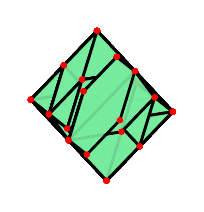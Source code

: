 % polymake for aryamanjal
% Tue Feb 28 22:19:28 2023
% unnamed

\begin{tikzpicture}[x  = {(0.9cm,-0.076cm)},
                    y  = {(-0.06cm,0.95cm)},
                    z  = {(-0.44cm,-0.29cm)},
                    scale = 1,
                    color = {lightgray}]


  % DEF COORDINATES
  \coordinate (v0_unnamed__1) at (0, 0.5, -0.5);
  \coordinate (v1_unnamed__1) at (0.5, 0, 0.5);
  \coordinate (v2_unnamed__1) at (0.5, 0.5, 0);
  \coordinate (v3_unnamed__1) at (0, -0.5, 0.5);
  \coordinate (v4_unnamed__1) at (-0.5, -0.5, 0);
  \coordinate (v5_unnamed__1) at (-0.5, 0, -0.5);


  % VERTEXCOLOR
  \definecolor{vertexcolor_unnamed__1}{rgb}{ 1 0 0 }

  % DEF VERTEXSTYLES
  \tikzstyle{vertexstyle_unnamed__1} = [circle, scale=0.25pt, fill=vertexcolor_unnamed__1,]

  % FACETCOLOR
  \definecolor{facetcolor_unnamed__1}{rgb}{ 0.467 0.925 0.62 }

  % EDGECOLOR
  \definecolor{edgecolor_unnamed__1}{rgb}{ 0 0 0 }
  \tikzstyle{facetstyle_unnamed__1} = [fill=facetcolor_unnamed__1, fill opacity=0.9, draw=edgecolor_unnamed__1, line width=1 pt, line cap=round, line join=round]

  % FACES and EDGES and POINTS in the right order
  \draw[facetstyle_unnamed__1] (v3_unnamed__1) -- (v1_unnamed__1) -- (v2_unnamed__1) -- (v0_unnamed__1) -- (v5_unnamed__1) -- (v4_unnamed__1) -- (v3_unnamed__1) -- cycle;

  % POINTS
  \foreach \i in {3,4,1,5,2,0} {
    \node at (v\i_unnamed__1) [vertexstyle_unnamed__1] {};
  }


  % DEF COORDINATES
  \coordinate (v0_unnamed__2) at (-0.5, 0, -0.5);
  \coordinate (v1_unnamed__2) at (0.5, 0, 0.5);
  \coordinate (v2_unnamed__2) at (0, 1, 0);
  \coordinate (v3_unnamed__2) at (0.5, 0.5, 0);
  \coordinate (v4_unnamed__2) at (0, 0.5, -0.5);
  \coordinate (v5_unnamed__2) at (0, 0.5, 0.5);
  \coordinate (v6_unnamed__2) at (-0.5, 0.5, 0);


  % VERTEXCOLOR
  \definecolor{vertexcolor_unnamed__2}{rgb}{ 1 0 0 }

  % DEF VERTEXSTYLES
  \tikzstyle{vertexstyle_unnamed__2} = [circle, scale=0.25pt, fill=vertexcolor_unnamed__2,]

  % FACETCOLOR
  \definecolor{facetcolor_unnamed__2}{rgb}{ 0.467 0.925 0.62 }

  % EDGECOLOR
  \definecolor{edgecolor_unnamed__2}{rgb}{ 0 0 0 }
  \tikzstyle{facetstyle_unnamed__2} = [fill=facetcolor_unnamed__2, fill opacity=0.9, draw=edgecolor_unnamed__2, line width=1 pt, line cap=round, line join=round]

  % FACES and EDGES and POINTS in the right order
  \draw[facetstyle_unnamed__2] (v3_unnamed__2) -- (v1_unnamed__2) -- (v0_unnamed__2) -- (v4_unnamed__2) -- (v3_unnamed__2) -- cycle;
  \draw[facetstyle_unnamed__2] (v0_unnamed__2) -- (v6_unnamed__2) -- (v2_unnamed__2) -- (v4_unnamed__2) -- (v0_unnamed__2) -- cycle;
  \draw[facetstyle_unnamed__2] (v2_unnamed__2) -- (v3_unnamed__2) -- (v4_unnamed__2) -- (v2_unnamed__2) -- cycle;

  % POINTS
   \node at (v4_unnamed__2) [vertexstyle_unnamed__2] {};

  \draw[facetstyle_unnamed__2] (v0_unnamed__2) -- (v1_unnamed__2) -- (v5_unnamed__2) -- (v6_unnamed__2) -- (v0_unnamed__2) -- cycle;
  \draw[facetstyle_unnamed__2] (v6_unnamed__2) -- (v5_unnamed__2) -- (v2_unnamed__2) -- (v6_unnamed__2) -- cycle;
  \draw[facetstyle_unnamed__2] (v5_unnamed__2) -- (v1_unnamed__2) -- (v3_unnamed__2) -- (v2_unnamed__2) -- (v5_unnamed__2) -- cycle;

  % POINTS
  \foreach \i in {5,1,6,0,2,3} {
    \node at (v\i_unnamed__2) [vertexstyle_unnamed__2] {};
  }


  % DEF COORDINATES
  \coordinate (v0_unnamed__3) at (0, 0, 0);
  \coordinate (v1_unnamed__3) at (0, 0, 1);
  \coordinate (v2_unnamed__3) at (0.5, 0.5, 0);
  \coordinate (v3_unnamed__3) at (0.5, 0, 0.5);
  \coordinate (v4_unnamed__3) at (0, 1, 0);
  \coordinate (v5_unnamed__3) at (-0.5, 0.5, 0);
  \coordinate (v6_unnamed__3) at (-0.5, 0, 0.5);


  % VERTEXCOLOR
  \definecolor{vertexcolor_unnamed__3}{rgb}{ 1 0 0 }

  % DEF VERTEXSTYLES
  \tikzstyle{vertexstyle_unnamed__3} = [circle, scale=0.25pt, fill=vertexcolor_unnamed__3,]

  % FACETCOLOR
  \definecolor{facetcolor_unnamed__3}{rgb}{ 0.467 0.925 0.62 }

  % EDGECOLOR
  \definecolor{edgecolor_unnamed__3}{rgb}{ 0 0 0 }
  \tikzstyle{facetstyle_unnamed__3} = [fill=facetcolor_unnamed__3, fill opacity=0.9, draw=edgecolor_unnamed__3, line width=1 pt, line cap=round, line join=round]

  % FACES and EDGES and POINTS in the right order
  \draw[facetstyle_unnamed__3] (v0_unnamed__3) -- (v5_unnamed__3) -- (v4_unnamed__3) -- (v2_unnamed__3) -- (v0_unnamed__3) -- cycle;
  \draw[facetstyle_unnamed__3] (v6_unnamed__3) -- (v5_unnamed__3) -- (v0_unnamed__3) -- (v6_unnamed__3) -- cycle;
  \draw[facetstyle_unnamed__3] (v1_unnamed__3) -- (v6_unnamed__3) -- (v0_unnamed__3) -- (v3_unnamed__3) -- (v1_unnamed__3) -- cycle;
  \draw[facetstyle_unnamed__3] (v0_unnamed__3) -- (v2_unnamed__3) -- (v3_unnamed__3) -- (v0_unnamed__3) -- cycle;

  % POINTS
   \node at (v0_unnamed__3) [vertexstyle_unnamed__3] {};

  \draw[facetstyle_unnamed__3] (v4_unnamed__3) -- (v5_unnamed__3) -- (v6_unnamed__3) -- (v1_unnamed__3) -- (v4_unnamed__3) -- cycle;
  \draw[facetstyle_unnamed__3] (v2_unnamed__3) -- (v4_unnamed__3) -- (v1_unnamed__3) -- (v3_unnamed__3) -- (v2_unnamed__3) -- cycle;

  % POINTS
  \foreach \i in {1,6,3,5,4,2} {
    \node at (v\i_unnamed__3) [vertexstyle_unnamed__3] {};
  }


  % DEF COORDINATES
  \coordinate (v0_unnamed__4) at (-0.5, -0.5, 0);
  \coordinate (v1_unnamed__4) at (0.5, 0.5, 0);
  \coordinate (v2_unnamed__4) at (0.5, 0, 0.5);
  \coordinate (v3_unnamed__4) at (0, 0.5, 0.5);
  \coordinate (v4_unnamed__4) at (-0.5, 0, 0.5);
  \coordinate (v5_unnamed__4) at (0, 0, 1);
  \coordinate (v6_unnamed__4) at (0, -0.5, 0.5);


  % VERTEXCOLOR
  \definecolor{vertexcolor_unnamed__4}{rgb}{ 1 0 0 }

  % DEF VERTEXSTYLES
  \tikzstyle{vertexstyle_unnamed__4} = [circle, scale=0.25pt, fill=vertexcolor_unnamed__4,]

  % FACETCOLOR
  \definecolor{facetcolor_unnamed__4}{rgb}{ 0.467 0.925 0.62 }

  % EDGECOLOR
  \definecolor{edgecolor_unnamed__4}{rgb}{ 0 0 0 }
  \tikzstyle{facetstyle_unnamed__4} = [fill=facetcolor_unnamed__4, fill opacity=0.9, draw=edgecolor_unnamed__4, line width=1 pt, line cap=round, line join=round]

  % FACES and EDGES and POINTS in the right order
  \draw[facetstyle_unnamed__4] (v0_unnamed__4) -- (v1_unnamed__4) -- (v2_unnamed__4) -- (v6_unnamed__4) -- (v0_unnamed__4) -- cycle;
  \draw[facetstyle_unnamed__4] (v3_unnamed__4) -- (v1_unnamed__4) -- (v0_unnamed__4) -- (v4_unnamed__4) -- (v3_unnamed__4) -- cycle;
  \draw[facetstyle_unnamed__4] (v5_unnamed__4) -- (v3_unnamed__4) -- (v4_unnamed__4) -- (v5_unnamed__4) -- cycle;
  \draw[facetstyle_unnamed__4] (v0_unnamed__4) -- (v6_unnamed__4) -- (v5_unnamed__4) -- (v4_unnamed__4) -- (v0_unnamed__4) -- cycle;
  \draw[facetstyle_unnamed__4] (v2_unnamed__4) -- (v1_unnamed__4) -- (v3_unnamed__4) -- (v5_unnamed__4) -- (v2_unnamed__4) -- cycle;
  \draw[facetstyle_unnamed__4] (v6_unnamed__4) -- (v2_unnamed__4) -- (v5_unnamed__4) -- (v6_unnamed__4) -- cycle;

  % POINTS
  \foreach \i in {5,4,6,0,3,2,1} {
    \node at (v\i_unnamed__4) [vertexstyle_unnamed__4] {};
  }


  % DEF COORDINATES
  \coordinate (v0_unnamed__5) at (-0.5, -0.5, 0);
  \coordinate (v1_unnamed__5) at (-1, 0, 0);
  \coordinate (v2_unnamed__5) at (0, 0.5, 0.5);
  \coordinate (v3_unnamed__5) at (-0.5, 0.5, 0);
  \coordinate (v4_unnamed__5) at (0, 0, 0);
  \coordinate (v5_unnamed__5) at (0, 0, 1);
  \coordinate (v6_unnamed__5) at (0, -0.5, 0.5);


  % VERTEXCOLOR
  \definecolor{vertexcolor_unnamed__5}{rgb}{ 1 0 0 }

  % DEF VERTEXSTYLES
  \tikzstyle{vertexstyle_unnamed__5} = [circle, scale=0.25pt, fill=vertexcolor_unnamed__5,]

  % FACETCOLOR
  \definecolor{facetcolor_unnamed__5}{rgb}{ 0.467 0.925 0.62 }

  % EDGECOLOR
  \definecolor{edgecolor_unnamed__5}{rgb}{ 0 0 0 }
  \tikzstyle{facetstyle_unnamed__5} = [fill=facetcolor_unnamed__5, fill opacity=0.9, draw=edgecolor_unnamed__5, line width=1 pt, line cap=round, line join=round]

  % FACES and EDGES and POINTS in the right order
  \draw[facetstyle_unnamed__5] (v0_unnamed__5) -- (v4_unnamed__5) -- (v6_unnamed__5) -- (v0_unnamed__5) -- cycle;
  \draw[facetstyle_unnamed__5] (v0_unnamed__5) -- (v1_unnamed__5) -- (v3_unnamed__5) -- (v4_unnamed__5) -- (v0_unnamed__5) -- cycle;
  \draw[facetstyle_unnamed__5] (v2_unnamed__5) -- (v4_unnamed__5) -- (v3_unnamed__5) -- (v2_unnamed__5) -- cycle;
  \draw[facetstyle_unnamed__5] (v6_unnamed__5) -- (v4_unnamed__5) -- (v2_unnamed__5) -- (v5_unnamed__5) -- (v6_unnamed__5) -- cycle;
  \draw[facetstyle_unnamed__5] (v5_unnamed__5) -- (v2_unnamed__5) -- (v3_unnamed__5) -- (v1_unnamed__5) -- (v5_unnamed__5) -- cycle;
  \draw[facetstyle_unnamed__5] (v0_unnamed__5) -- (v6_unnamed__5) -- (v5_unnamed__5) -- (v1_unnamed__5) -- (v0_unnamed__5) -- cycle;

  % POINTS
  \foreach \i in {5,6,1,0,2,3,4} {
    \node at (v\i_unnamed__5) [vertexstyle_unnamed__5] {};
  }


  % DEF COORDINATES
  \coordinate (v0_unnamed__6) at (-1, 0, 0);
  \coordinate (v1_unnamed__6) at (0, 0.5, -0.5);
  \coordinate (v2_unnamed__6) at (-0.5, 0.5, 0);
  \coordinate (v3_unnamed__6) at (0, -0.5, 0.5);
  \coordinate (v4_unnamed__6) at (-0.5, 0, 0.5);
  \coordinate (v5_unnamed__6) at (-0.5, -0.5, 0);
  \coordinate (v6_unnamed__6) at (-0.5, 0, -0.5);


  % VERTEXCOLOR
  \definecolor{vertexcolor_unnamed__6}{rgb}{ 1 0 0 }

  % DEF VERTEXSTYLES
  \tikzstyle{vertexstyle_unnamed__6} = [circle, scale=0.25pt, fill=vertexcolor_unnamed__6,]

  % FACETCOLOR
  \definecolor{facetcolor_unnamed__6}{rgb}{ 0.467 0.925 0.62 }

  % EDGECOLOR
  \definecolor{edgecolor_unnamed__6}{rgb}{ 0 0 0 }
  \tikzstyle{facetstyle_unnamed__6} = [fill=facetcolor_unnamed__6, fill opacity=0.9, draw=edgecolor_unnamed__6, line width=1 pt, line cap=round, line join=round]

  % FACES and EDGES and POINTS in the right order
  \draw[facetstyle_unnamed__6] (v1_unnamed__6) -- (v3_unnamed__6) -- (v5_unnamed__6) -- (v6_unnamed__6) -- (v1_unnamed__6) -- cycle;
  \draw[facetstyle_unnamed__6] (v6_unnamed__6) -- (v5_unnamed__6) -- (v0_unnamed__6) -- (v6_unnamed__6) -- cycle;
  \draw[facetstyle_unnamed__6] (v1_unnamed__6) -- (v6_unnamed__6) -- (v0_unnamed__6) -- (v2_unnamed__6) -- (v1_unnamed__6) -- cycle;

  % POINTS
   \node at (v6_unnamed__6) [vertexstyle_unnamed__6] {};

  \draw[facetstyle_unnamed__6] (v4_unnamed__6) -- (v3_unnamed__6) -- (v1_unnamed__6) -- (v2_unnamed__6) -- (v4_unnamed__6) -- cycle;
  \draw[facetstyle_unnamed__6] (v0_unnamed__6) -- (v4_unnamed__6) -- (v2_unnamed__6) -- (v0_unnamed__6) -- cycle;
  \draw[facetstyle_unnamed__6] (v5_unnamed__6) -- (v3_unnamed__6) -- (v4_unnamed__6) -- (v0_unnamed__6) -- (v5_unnamed__6) -- cycle;

  % POINTS
  \foreach \i in {4,3,0,5,2,1} {
    \node at (v\i_unnamed__6) [vertexstyle_unnamed__6] {};
  }


  % DEF COORDINATES
  \coordinate (v0_unnamed__7) at (-1, 0, 0);
  \coordinate (v1_unnamed__7) at (-0.5, 0, -0.5);
  \coordinate (v2_unnamed__7) at (0, 1, 0);
  \coordinate (v3_unnamed__7) at (0, 0.5, 0.5);
  \coordinate (v4_unnamed__7) at (0, 0, 0);
  \coordinate (v5_unnamed__7) at (-0.5, 0, 0.5);
  \coordinate (v6_unnamed__7) at (0, 0.5, -0.5);


  % VERTEXCOLOR
  \definecolor{vertexcolor_unnamed__7}{rgb}{ 1 0 0 }

  % DEF VERTEXSTYLES
  \tikzstyle{vertexstyle_unnamed__7} = [circle, scale=0.25pt, fill=vertexcolor_unnamed__7,]

  % FACETCOLOR
  \definecolor{facetcolor_unnamed__7}{rgb}{ 0.467 0.925 0.62 }

  % EDGECOLOR
  \definecolor{edgecolor_unnamed__7}{rgb}{ 0 0 0 }
  \tikzstyle{facetstyle_unnamed__7} = [fill=facetcolor_unnamed__7, fill opacity=0.9, draw=edgecolor_unnamed__7, line width=1 pt, line cap=round, line join=round]

  % FACES and EDGES and POINTS in the right order
  \draw[facetstyle_unnamed__7] (v1_unnamed__7) -- (v4_unnamed__7) -- (v5_unnamed__7) -- (v0_unnamed__7) -- (v1_unnamed__7) -- cycle;
  \draw[facetstyle_unnamed__7] (v6_unnamed__7) -- (v4_unnamed__7) -- (v1_unnamed__7) -- (v6_unnamed__7) -- cycle;
  \draw[facetstyle_unnamed__7] (v2_unnamed__7) -- (v6_unnamed__7) -- (v1_unnamed__7) -- (v0_unnamed__7) -- (v2_unnamed__7) -- cycle;

  % POINTS
   \node at (v1_unnamed__7) [vertexstyle_unnamed__7] {};

  \draw[facetstyle_unnamed__7] (v3_unnamed__7) -- (v4_unnamed__7) -- (v6_unnamed__7) -- (v2_unnamed__7) -- (v3_unnamed__7) -- cycle;
  \draw[facetstyle_unnamed__7] (v3_unnamed__7) -- (v5_unnamed__7) -- (v4_unnamed__7) -- (v3_unnamed__7) -- cycle;
  \draw[facetstyle_unnamed__7] (v3_unnamed__7) -- (v2_unnamed__7) -- (v0_unnamed__7) -- (v5_unnamed__7) -- (v3_unnamed__7) -- cycle;

  % POINTS
  \foreach \i in {5,0,3,4,2,6} {
    \node at (v\i_unnamed__7) [vertexstyle_unnamed__7] {};
  }


  % DEF COORDINATES
  \coordinate (v0_unnamed__8) at (-1, 0, 0);
  \coordinate (v1_unnamed__8) at (0, 0, 1);
  \coordinate (v2_unnamed__8) at (0, 0, 0);
  \coordinate (v3_unnamed__8) at (0, 1, 0);


  % VERTEXCOLOR
  \definecolor{vertexcolor_unnamed__8}{rgb}{ 1 0 0 }

  % DEF VERTEXSTYLES
  \tikzstyle{vertexstyle_unnamed__8} = [circle, scale=0.25pt, fill=vertexcolor_unnamed__8,]

  % FACETCOLOR
  \definecolor{facetcolor_unnamed__8}{rgb}{ 0.467 0.925 0.62 }

  % EDGECOLOR
  \definecolor{edgecolor_unnamed__8}{rgb}{ 0 0 0 }
  \tikzstyle{facetstyle_unnamed__8} = [fill=facetcolor_unnamed__8, fill opacity=0.9, draw=edgecolor_unnamed__8, line width=1 pt, line cap=round, line join=round]

  % FACES and EDGES and POINTS in the right order
  \draw[facetstyle_unnamed__8] (v3_unnamed__8) -- (v2_unnamed__8) -- (v0_unnamed__8) -- (v3_unnamed__8) -- cycle;
  \draw[facetstyle_unnamed__8] (v0_unnamed__8) -- (v2_unnamed__8) -- (v1_unnamed__8) -- (v0_unnamed__8) -- cycle;
  \draw[facetstyle_unnamed__8] (v1_unnamed__8) -- (v2_unnamed__8) -- (v3_unnamed__8) -- (v1_unnamed__8) -- cycle;
  \draw[facetstyle_unnamed__8] (v3_unnamed__8) -- (v0_unnamed__8) -- (v1_unnamed__8) -- (v3_unnamed__8) -- cycle;

  % POINTS
  \foreach \i in {1,0,2,3} {
    \node at (v\i_unnamed__8) [vertexstyle_unnamed__8] {};
  }


  % DEF COORDINATES
  \coordinate (v0_unnamed__9) at (-0.5, 0, -0.5);
  \coordinate (v1_unnamed__9) at (0, -1, 0);
  \coordinate (v2_unnamed__9) at (0.5, 0, 0.5);
  \coordinate (v3_unnamed__9) at (0, -0.5, 0.5);
  \coordinate (v4_unnamed__9) at (0.5, -0.5, 0);
  \coordinate (v5_unnamed__9) at (0, -0.5, -0.5);
  \coordinate (v6_unnamed__9) at (-0.5, -0.5, 0);


  % VERTEXCOLOR
  \definecolor{vertexcolor_unnamed__9}{rgb}{ 1 0 0 }

  % DEF VERTEXSTYLES
  \tikzstyle{vertexstyle_unnamed__9} = [circle, scale=0.25pt, fill=vertexcolor_unnamed__9,]

  % FACETCOLOR
  \definecolor{facetcolor_unnamed__9}{rgb}{ 0.467 0.925 0.62 }

  % EDGECOLOR
  \definecolor{edgecolor_unnamed__9}{rgb}{ 0 0 0 }
  \tikzstyle{facetstyle_unnamed__9} = [fill=facetcolor_unnamed__9, fill opacity=0.9, draw=edgecolor_unnamed__9, line width=1 pt, line cap=round, line join=round]

  % FACES and EDGES and POINTS in the right order
  \draw[facetstyle_unnamed__9] (v0_unnamed__9) -- (v2_unnamed__9) -- (v4_unnamed__9) -- (v5_unnamed__9) -- (v0_unnamed__9) -- cycle;
  \draw[facetstyle_unnamed__9] (v0_unnamed__9) -- (v5_unnamed__9) -- (v1_unnamed__9) -- (v6_unnamed__9) -- (v0_unnamed__9) -- cycle;
  \draw[facetstyle_unnamed__9] (v5_unnamed__9) -- (v4_unnamed__9) -- (v1_unnamed__9) -- (v5_unnamed__9) -- cycle;

  % POINTS
   \node at (v5_unnamed__9) [vertexstyle_unnamed__9] {};

  \draw[facetstyle_unnamed__9] (v3_unnamed__9) -- (v2_unnamed__9) -- (v0_unnamed__9) -- (v6_unnamed__9) -- (v3_unnamed__9) -- cycle;
  \draw[facetstyle_unnamed__9] (v1_unnamed__9) -- (v3_unnamed__9) -- (v6_unnamed__9) -- (v1_unnamed__9) -- cycle;
  \draw[facetstyle_unnamed__9] (v4_unnamed__9) -- (v2_unnamed__9) -- (v3_unnamed__9) -- (v1_unnamed__9) -- (v4_unnamed__9) -- cycle;

  % POINTS
  \foreach \i in {3,6,1,2,4,0} {
    \node at (v\i_unnamed__9) [vertexstyle_unnamed__9] {};
  }


  % DEF COORDINATES
  \coordinate (v0_unnamed__10) at (0, 0.5, 0.5);
  \coordinate (v1_unnamed__10) at (0.5, 0, 0.5);
  \coordinate (v2_unnamed__10) at (0.5, -0.5, 0);
  \coordinate (v3_unnamed__10) at (-0.5, 0.5, 0);
  \coordinate (v4_unnamed__10) at (-0.5, 0, -0.5);
  \coordinate (v5_unnamed__10) at (0, -0.5, -0.5);


  % VERTEXCOLOR
  \definecolor{vertexcolor_unnamed__10}{rgb}{ 1 0 0 }

  % DEF VERTEXSTYLES
  \tikzstyle{vertexstyle_unnamed__10} = [circle, scale=0.25pt, fill=vertexcolor_unnamed__10,]

  % FACETCOLOR
  \definecolor{facetcolor_unnamed__10}{rgb}{ 0.467 0.925 0.62 }

  % EDGECOLOR
  \definecolor{edgecolor_unnamed__10}{rgb}{ 0 0 0 }
  \tikzstyle{facetstyle_unnamed__10} = [fill=facetcolor_unnamed__10, fill opacity=0.9, draw=edgecolor_unnamed__10, line width=1 pt, line cap=round, line join=round]

  % FACES and EDGES and POINTS in the right order
  \draw[facetstyle_unnamed__10] (v0_unnamed__10) -- (v1_unnamed__10) -- (v2_unnamed__10) -- (v5_unnamed__10) -- (v4_unnamed__10) -- (v3_unnamed__10) -- (v0_unnamed__10) -- cycle;

  % POINTS
  \foreach \i in {0,1,3,2,4,5} {
    \node at (v\i_unnamed__10) [vertexstyle_unnamed__10] {};
  }


  % DEF COORDINATES
  \coordinate (v0_unnamed__11) at (-0.5, 0.5, 0);
  \coordinate (v1_unnamed__11) at (0.5, -0.5, 0);
  \coordinate (v2_unnamed__11) at (0, 0, 1);
  \coordinate (v3_unnamed__11) at (0.5, 0, 0.5);
  \coordinate (v4_unnamed__11) at (0, 0.5, 0.5);
  \coordinate (v5_unnamed__11) at (0, -0.5, 0.5);
  \coordinate (v6_unnamed__11) at (-0.5, 0, 0.5);


  % VERTEXCOLOR
  \definecolor{vertexcolor_unnamed__11}{rgb}{ 1 0 0 }

  % DEF VERTEXSTYLES
  \tikzstyle{vertexstyle_unnamed__11} = [circle, scale=0.25pt, fill=vertexcolor_unnamed__11,]

  % FACETCOLOR
  \definecolor{facetcolor_unnamed__11}{rgb}{ 0.467 0.925 0.62 }

  % EDGECOLOR
  \definecolor{edgecolor_unnamed__11}{rgb}{ 0 0 0 }
  \tikzstyle{facetstyle_unnamed__11} = [fill=facetcolor_unnamed__11, fill opacity=0.9, draw=edgecolor_unnamed__11, line width=1 pt, line cap=round, line join=round]

  % FACES and EDGES and POINTS in the right order
  \draw[facetstyle_unnamed__11] (v0_unnamed__11) -- (v1_unnamed__11) -- (v5_unnamed__11) -- (v6_unnamed__11) -- (v0_unnamed__11) -- cycle;
  \draw[facetstyle_unnamed__11] (v3_unnamed__11) -- (v1_unnamed__11) -- (v0_unnamed__11) -- (v4_unnamed__11) -- (v3_unnamed__11) -- cycle;
  \draw[facetstyle_unnamed__11] (v0_unnamed__11) -- (v6_unnamed__11) -- (v2_unnamed__11) -- (v4_unnamed__11) -- (v0_unnamed__11) -- cycle;
  \draw[facetstyle_unnamed__11] (v6_unnamed__11) -- (v5_unnamed__11) -- (v2_unnamed__11) -- (v6_unnamed__11) -- cycle;
  \draw[facetstyle_unnamed__11] (v2_unnamed__11) -- (v3_unnamed__11) -- (v4_unnamed__11) -- (v2_unnamed__11) -- cycle;
  \draw[facetstyle_unnamed__11] (v5_unnamed__11) -- (v1_unnamed__11) -- (v3_unnamed__11) -- (v2_unnamed__11) -- (v5_unnamed__11) -- cycle;

  % POINTS
  \foreach \i in {2,6,5,4,3,0,1} {
    \node at (v\i_unnamed__11) [vertexstyle_unnamed__11] {};
  }


  % DEF COORDINATES
  \coordinate (v0_unnamed__12) at (-0.5, -0.5, 0);
  \coordinate (v1_unnamed__12) at (0, -1, 0);
  \coordinate (v2_unnamed__12) at (0.5, -0.5, 0);
  \coordinate (v3_unnamed__12) at (0.5, 0, 0.5);
  \coordinate (v4_unnamed__12) at (0, 0, 0);
  \coordinate (v5_unnamed__12) at (-0.5, 0, 0.5);
  \coordinate (v6_unnamed__12) at (0, 0, 1);


  % VERTEXCOLOR
  \definecolor{vertexcolor_unnamed__12}{rgb}{ 1 0 0 }

  % DEF VERTEXSTYLES
  \tikzstyle{vertexstyle_unnamed__12} = [circle, scale=0.25pt, fill=vertexcolor_unnamed__12,]

  % FACETCOLOR
  \definecolor{facetcolor_unnamed__12}{rgb}{ 0.467 0.925 0.62 }

  % EDGECOLOR
  \definecolor{edgecolor_unnamed__12}{rgb}{ 0 0 0 }
  \tikzstyle{facetstyle_unnamed__12} = [fill=facetcolor_unnamed__12, fill opacity=0.9, draw=edgecolor_unnamed__12, line width=1 pt, line cap=round, line join=round]

  % FACES and EDGES and POINTS in the right order
  \draw[facetstyle_unnamed__12] (v0_unnamed__12) -- (v5_unnamed__12) -- (v4_unnamed__12) -- (v0_unnamed__12) -- cycle;
  \draw[facetstyle_unnamed__12] (v1_unnamed__12) -- (v0_unnamed__12) -- (v4_unnamed__12) -- (v2_unnamed__12) -- (v1_unnamed__12) -- cycle;
  \draw[facetstyle_unnamed__12] (v4_unnamed__12) -- (v3_unnamed__12) -- (v2_unnamed__12) -- (v4_unnamed__12) -- cycle;
  \draw[facetstyle_unnamed__12] (v4_unnamed__12) -- (v5_unnamed__12) -- (v6_unnamed__12) -- (v3_unnamed__12) -- (v4_unnamed__12) -- cycle;
  \draw[facetstyle_unnamed__12] (v6_unnamed__12) -- (v5_unnamed__12) -- (v0_unnamed__12) -- (v1_unnamed__12) -- (v6_unnamed__12) -- cycle;
  \draw[facetstyle_unnamed__12] (v3_unnamed__12) -- (v6_unnamed__12) -- (v1_unnamed__12) -- (v2_unnamed__12) -- (v3_unnamed__12) -- cycle;

  % POINTS
  \foreach \i in {6,5,0,1,3,4,2} {
    \node at (v\i_unnamed__12) [vertexstyle_unnamed__12] {};
  }


  % DEF COORDINATES
  \coordinate (v0_unnamed__13) at (-1, 0, 0);
  \coordinate (v1_unnamed__13) at (0, -1, 0);
  \coordinate (v2_unnamed__13) at (0, 0, 1);
  \coordinate (v3_unnamed__13) at (0, 0, 0);


  % VERTEXCOLOR
  \definecolor{vertexcolor_unnamed__13}{rgb}{ 1 0 0 }

  % DEF VERTEXSTYLES
  \tikzstyle{vertexstyle_unnamed__13} = [circle, scale=0.25pt, fill=vertexcolor_unnamed__13,]

  % FACETCOLOR
  \definecolor{facetcolor_unnamed__13}{rgb}{ 0.467 0.925 0.62 }

  % EDGECOLOR
  \definecolor{edgecolor_unnamed__13}{rgb}{ 0 0 0 }
  \tikzstyle{facetstyle_unnamed__13} = [fill=facetcolor_unnamed__13, fill opacity=0.9, draw=edgecolor_unnamed__13, line width=1 pt, line cap=round, line join=round]

  % FACES and EDGES and POINTS in the right order
  \draw[facetstyle_unnamed__13] (v0_unnamed__13) -- (v3_unnamed__13) -- (v1_unnamed__13) -- (v0_unnamed__13) -- cycle;
  \draw[facetstyle_unnamed__13] (v2_unnamed__13) -- (v3_unnamed__13) -- (v0_unnamed__13) -- (v2_unnamed__13) -- cycle;
  \draw[facetstyle_unnamed__13] (v1_unnamed__13) -- (v3_unnamed__13) -- (v2_unnamed__13) -- (v1_unnamed__13) -- cycle;
  \draw[facetstyle_unnamed__13] (v2_unnamed__13) -- (v0_unnamed__13) -- (v1_unnamed__13) -- (v2_unnamed__13) -- cycle;

  % POINTS
  \foreach \i in {2,0,1,3} {
    \node at (v\i_unnamed__13) [vertexstyle_unnamed__13] {};
  }


  % DEF COORDINATES
  \coordinate (v0_unnamed__14) at (0, -1, 0);
  \coordinate (v1_unnamed__14) at (-1, 0, 0);
  \coordinate (v2_unnamed__14) at (0, -0.5, -0.5);
  \coordinate (v3_unnamed__14) at (-0.5, 0, -0.5);
  \coordinate (v4_unnamed__14) at (-0.5, 0, 0.5);
  \coordinate (v5_unnamed__14) at (0, -0.5, 0.5);
  \coordinate (v6_unnamed__14) at (0, 0, 0);


  % VERTEXCOLOR
  \definecolor{vertexcolor_unnamed__14}{rgb}{ 1 0 0 }

  % DEF VERTEXSTYLES
  \tikzstyle{vertexstyle_unnamed__14} = [circle, scale=0.25pt, fill=vertexcolor_unnamed__14,]

  % FACETCOLOR
  \definecolor{facetcolor_unnamed__14}{rgb}{ 0.467 0.925 0.62 }

  % EDGECOLOR
  \definecolor{edgecolor_unnamed__14}{rgb}{ 0 0 0 }
  \tikzstyle{facetstyle_unnamed__14} = [fill=facetcolor_unnamed__14, fill opacity=0.9, draw=edgecolor_unnamed__14, line width=1 pt, line cap=round, line join=round]

  % FACES and EDGES and POINTS in the right order
  \draw[facetstyle_unnamed__14] (v3_unnamed__14) -- (v6_unnamed__14) -- (v2_unnamed__14) -- (v3_unnamed__14) -- cycle;
  \draw[facetstyle_unnamed__14] (v3_unnamed__14) -- (v2_unnamed__14) -- (v0_unnamed__14) -- (v1_unnamed__14) -- (v3_unnamed__14) -- cycle;
  \draw[facetstyle_unnamed__14] (v3_unnamed__14) -- (v1_unnamed__14) -- (v4_unnamed__14) -- (v6_unnamed__14) -- (v3_unnamed__14) -- cycle;
  \draw[facetstyle_unnamed__14] (v2_unnamed__14) -- (v6_unnamed__14) -- (v5_unnamed__14) -- (v0_unnamed__14) -- (v2_unnamed__14) -- cycle;
  \draw[facetstyle_unnamed__14] (v5_unnamed__14) -- (v6_unnamed__14) -- (v4_unnamed__14) -- (v5_unnamed__14) -- cycle;
  \draw[facetstyle_unnamed__14] (v0_unnamed__14) -- (v5_unnamed__14) -- (v4_unnamed__14) -- (v1_unnamed__14) -- (v0_unnamed__14) -- cycle;

  % POINTS
  \foreach \i in {4,5,1,0,6,3,2} {
    \node at (v\i_unnamed__14) [vertexstyle_unnamed__14] {};
  }


  % DEF COORDINATES
  \coordinate (v0_unnamed__15) at (0, -0.5, -0.5);
  \coordinate (v1_unnamed__15) at (-1, 0, 0);
  \coordinate (v2_unnamed__15) at (-0.5, 0.5, 0);
  \coordinate (v3_unnamed__15) at (-0.5, 0, 0.5);
  \coordinate (v4_unnamed__15) at (0, 0.5, 0.5);
  \coordinate (v5_unnamed__15) at (-0.5, -0.5, 0);
  \coordinate (v6_unnamed__15) at (-0.5, 0, -0.5);


  % VERTEXCOLOR
  \definecolor{vertexcolor_unnamed__15}{rgb}{ 1 0 0 }

  % DEF VERTEXSTYLES
  \tikzstyle{vertexstyle_unnamed__15} = [circle, scale=0.25pt, fill=vertexcolor_unnamed__15,]

  % FACETCOLOR
  \definecolor{facetcolor_unnamed__15}{rgb}{ 0.467 0.925 0.62 }

  % EDGECOLOR
  \definecolor{edgecolor_unnamed__15}{rgb}{ 0 0 0 }
  \tikzstyle{facetstyle_unnamed__15} = [fill=facetcolor_unnamed__15, fill opacity=0.9, draw=edgecolor_unnamed__15, line width=1 pt, line cap=round, line join=round]

  % FACES and EDGES and POINTS in the right order
  \draw[facetstyle_unnamed__15] (v4_unnamed__15) -- (v0_unnamed__15) -- (v6_unnamed__15) -- (v2_unnamed__15) -- (v4_unnamed__15) -- cycle;
  \draw[facetstyle_unnamed__15] (v6_unnamed__15) -- (v0_unnamed__15) -- (v5_unnamed__15) -- (v1_unnamed__15) -- (v6_unnamed__15) -- cycle;
  \draw[facetstyle_unnamed__15] (v2_unnamed__15) -- (v6_unnamed__15) -- (v1_unnamed__15) -- (v2_unnamed__15) -- cycle;

  % POINTS
   \node at (v6_unnamed__15) [vertexstyle_unnamed__15] {};

  \draw[facetstyle_unnamed__15] (v5_unnamed__15) -- (v0_unnamed__15) -- (v4_unnamed__15) -- (v3_unnamed__15) -- (v5_unnamed__15) -- cycle;
  \draw[facetstyle_unnamed__15] (v4_unnamed__15) -- (v2_unnamed__15) -- (v1_unnamed__15) -- (v3_unnamed__15) -- (v4_unnamed__15) -- cycle;
  \draw[facetstyle_unnamed__15] (v1_unnamed__15) -- (v5_unnamed__15) -- (v3_unnamed__15) -- (v1_unnamed__15) -- cycle;

  % POINTS
  \foreach \i in {3,1,5,4,2,0} {
    \node at (v\i_unnamed__15) [vertexstyle_unnamed__15] {};
  }


  % DEF COORDINATES
  \coordinate (v0_unnamed__16) at (-0.5, -0.5, 0);
  \coordinate (v1_unnamed__16) at (-1, 0, 0);
  \coordinate (v2_unnamed__16) at (0, 0.5, 0.5);
  \coordinate (v3_unnamed__16) at (-0.5, 0.5, 0);
  \coordinate (v4_unnamed__16) at (0, 0, 0);
  \coordinate (v5_unnamed__16) at (0, 0, 1);
  \coordinate (v6_unnamed__16) at (0, -0.5, 0.5);


  % VERTEXCOLOR
  \definecolor{vertexcolor_unnamed__16}{rgb}{ 1 0 0 }

  % DEF VERTEXSTYLES
  \tikzstyle{vertexstyle_unnamed__16} = [circle, scale=0.25pt, fill=vertexcolor_unnamed__16,]

  % FACETCOLOR
  \definecolor{facetcolor_unnamed__16}{rgb}{ 0.467 0.925 0.62 }

  % EDGECOLOR
  \definecolor{edgecolor_unnamed__16}{rgb}{ 0 0 0 }
  \tikzstyle{facetstyle_unnamed__16} = [fill=facetcolor_unnamed__16, fill opacity=0.9, draw=edgecolor_unnamed__16, line width=1 pt, line cap=round, line join=round]

  % FACES and EDGES and POINTS in the right order
  \draw[facetstyle_unnamed__16] (v3_unnamed__16) -- (v4_unnamed__16) -- (v0_unnamed__16) -- (v1_unnamed__16) -- (v3_unnamed__16) -- cycle;
  \draw[facetstyle_unnamed__16] (v6_unnamed__16) -- (v0_unnamed__16) -- (v4_unnamed__16) -- (v6_unnamed__16) -- cycle;
  \draw[facetstyle_unnamed__16] (v2_unnamed__16) -- (v4_unnamed__16) -- (v3_unnamed__16) -- (v2_unnamed__16) -- cycle;
  \draw[facetstyle_unnamed__16] (v6_unnamed__16) -- (v4_unnamed__16) -- (v2_unnamed__16) -- (v5_unnamed__16) -- (v6_unnamed__16) -- cycle;
  \draw[facetstyle_unnamed__16] (v5_unnamed__16) -- (v2_unnamed__16) -- (v3_unnamed__16) -- (v1_unnamed__16) -- (v5_unnamed__16) -- cycle;
  \draw[facetstyle_unnamed__16] (v6_unnamed__16) -- (v5_unnamed__16) -- (v1_unnamed__16) -- (v0_unnamed__16) -- (v6_unnamed__16) -- cycle;

  % POINTS
  \foreach \i in {5,6,1,0,2,3,4} {
    \node at (v\i_unnamed__16) [vertexstyle_unnamed__16] {};
  }


  % DEF COORDINATES
  \coordinate (v0_unnamed__17) at (0, 0, -1);
  \coordinate (v1_unnamed__17) at (-0.5, 0, -0.5);
  \coordinate (v2_unnamed__17) at (0, -1, 0);
  \coordinate (v3_unnamed__17) at (-0.5, -0.5, 0);
  \coordinate (v4_unnamed__17) at (0.5, 0, -0.5);
  \coordinate (v5_unnamed__17) at (0, 0, 0);
  \coordinate (v6_unnamed__17) at (0.5, -0.5, 0);


  % VERTEXCOLOR
  \definecolor{vertexcolor_unnamed__17}{rgb}{ 1 0 0 }

  % DEF VERTEXSTYLES
  \tikzstyle{vertexstyle_unnamed__17} = [circle, scale=0.25pt, fill=vertexcolor_unnamed__17,]

  % FACETCOLOR
  \definecolor{facetcolor_unnamed__17}{rgb}{ 0.467 0.925 0.62 }

  % EDGECOLOR
  \definecolor{edgecolor_unnamed__17}{rgb}{ 0 0 0 }
  \tikzstyle{facetstyle_unnamed__17} = [fill=facetcolor_unnamed__17, fill opacity=0.9, draw=edgecolor_unnamed__17, line width=1 pt, line cap=round, line join=round]

  % FACES and EDGES and POINTS in the right order
  \draw[facetstyle_unnamed__17] (v1_unnamed__17) -- (v0_unnamed__17) -- (v2_unnamed__17) -- (v3_unnamed__17) -- (v1_unnamed__17) -- cycle;
  \draw[facetstyle_unnamed__17] (v0_unnamed__17) -- (v4_unnamed__17) -- (v6_unnamed__17) -- (v2_unnamed__17) -- (v0_unnamed__17) -- cycle;
  \draw[facetstyle_unnamed__17] (v1_unnamed__17) -- (v5_unnamed__17) -- (v4_unnamed__17) -- (v0_unnamed__17) -- (v1_unnamed__17) -- cycle;
  \draw[facetstyle_unnamed__17] (v1_unnamed__17) -- (v3_unnamed__17) -- (v5_unnamed__17) -- (v1_unnamed__17) -- cycle;
  \draw[facetstyle_unnamed__17] (v6_unnamed__17) -- (v5_unnamed__17) -- (v3_unnamed__17) -- (v2_unnamed__17) -- (v6_unnamed__17) -- cycle;
  \draw[facetstyle_unnamed__17] (v4_unnamed__17) -- (v5_unnamed__17) -- (v6_unnamed__17) -- (v4_unnamed__17) -- cycle;

  % POINTS
  \foreach \i in {3,2,5,6,1,4,0} {
    \node at (v\i_unnamed__17) [vertexstyle_unnamed__17] {};
  }


  % DEF COORDINATES
  \coordinate (v0_unnamed__18) at (0, 0, -1);
  \coordinate (v1_unnamed__18) at (0.5, -0.5, 0);
  \coordinate (v2_unnamed__18) at (0.5, 0, -0.5);
  \coordinate (v3_unnamed__18) at (0, 0.5, -0.5);
  \coordinate (v4_unnamed__18) at (-0.5, 0.5, 0);
  \coordinate (v5_unnamed__18) at (-0.5, 0, -0.5);
  \coordinate (v6_unnamed__18) at (0, -0.5, -0.5);


  % VERTEXCOLOR
  \definecolor{vertexcolor_unnamed__18}{rgb}{ 1 0 0 }

  % DEF VERTEXSTYLES
  \tikzstyle{vertexstyle_unnamed__18} = [circle, scale=0.25pt, fill=vertexcolor_unnamed__18,]

  % FACETCOLOR
  \definecolor{facetcolor_unnamed__18}{rgb}{ 0.467 0.925 0.62 }

  % EDGECOLOR
  \definecolor{edgecolor_unnamed__18}{rgb}{ 0 0 0 }
  \tikzstyle{facetstyle_unnamed__18} = [fill=facetcolor_unnamed__18, fill opacity=0.9, draw=edgecolor_unnamed__18, line width=1 pt, line cap=round, line join=round]

  % FACES and EDGES and POINTS in the right order
  \draw[facetstyle_unnamed__18] (v6_unnamed__18) -- (v5_unnamed__18) -- (v0_unnamed__18) -- (v6_unnamed__18) -- cycle;
  \draw[facetstyle_unnamed__18] (v5_unnamed__18) -- (v4_unnamed__18) -- (v3_unnamed__18) -- (v0_unnamed__18) -- (v5_unnamed__18) -- cycle;
  \draw[facetstyle_unnamed__18] (v0_unnamed__18) -- (v3_unnamed__18) -- (v2_unnamed__18) -- (v0_unnamed__18) -- cycle;
  \draw[facetstyle_unnamed__18] (v1_unnamed__18) -- (v6_unnamed__18) -- (v0_unnamed__18) -- (v2_unnamed__18) -- (v1_unnamed__18) -- cycle;

  % POINTS
   \node at (v0_unnamed__18) [vertexstyle_unnamed__18] {};

  \draw[facetstyle_unnamed__18] (v1_unnamed__18) -- (v4_unnamed__18) -- (v5_unnamed__18) -- (v6_unnamed__18) -- (v1_unnamed__18) -- cycle;
  \draw[facetstyle_unnamed__18] (v3_unnamed__18) -- (v4_unnamed__18) -- (v1_unnamed__18) -- (v2_unnamed__18) -- (v3_unnamed__18) -- cycle;

  % POINTS
  \foreach \i in {4,1,5,6,3,2} {
    \node at (v\i_unnamed__18) [vertexstyle_unnamed__18] {};
  }


  % DEF COORDINATES
  \coordinate (v0_unnamed__19) at (0.5, 0, -0.5);
  \coordinate (v1_unnamed__19) at (0.5, -0.5, 0);
  \coordinate (v2_unnamed__19) at (0, 0.5, -0.5);
  \coordinate (v3_unnamed__19) at (-0.5, 0.5, 0);
  \coordinate (v4_unnamed__19) at (-0.5, 0, 0.5);
  \coordinate (v5_unnamed__19) at (0, -0.5, 0.5);


  % VERTEXCOLOR
  \definecolor{vertexcolor_unnamed__19}{rgb}{ 1 0 0 }

  % DEF VERTEXSTYLES
  \tikzstyle{vertexstyle_unnamed__19} = [circle, scale=0.25pt, fill=vertexcolor_unnamed__19,]

  % FACETCOLOR
  \definecolor{facetcolor_unnamed__19}{rgb}{ 0.467 0.925 0.62 }

  % EDGECOLOR
  \definecolor{edgecolor_unnamed__19}{rgb}{ 0 0 0 }
  \tikzstyle{facetstyle_unnamed__19} = [fill=facetcolor_unnamed__19, fill opacity=0.9, draw=edgecolor_unnamed__19, line width=1 pt, line cap=round, line join=round]

  % FACES and EDGES and POINTS in the right order
  \draw[facetstyle_unnamed__19] (v3_unnamed__19) -- (v2_unnamed__19) -- (v0_unnamed__19) -- (v1_unnamed__19) -- (v5_unnamed__19) -- (v4_unnamed__19) -- (v3_unnamed__19) -- cycle;

  % POINTS
  \foreach \i in {4,5,3,1,2,0} {
    \node at (v\i_unnamed__19) [vertexstyle_unnamed__19] {};
  }


  % DEF COORDINATES
  \coordinate (v0_unnamed__20) at (0, -1, 0);
  \coordinate (v1_unnamed__20) at (0.5, -0.5, 0);
  \coordinate (v2_unnamed__20) at (0.5, 0, -0.5);
  \coordinate (v3_unnamed__20) at (0, -0.5, 0.5);
  \coordinate (v4_unnamed__20) at (-0.5, 0, 0.5);
  \coordinate (v5_unnamed__20) at (-0.5, -0.5, 0);
  \coordinate (v6_unnamed__20) at (0, -0.5, -0.5);


  % VERTEXCOLOR
  \definecolor{vertexcolor_unnamed__20}{rgb}{ 1 0 0 }

  % DEF VERTEXSTYLES
  \tikzstyle{vertexstyle_unnamed__20} = [circle, scale=0.25pt, fill=vertexcolor_unnamed__20,]

  % FACETCOLOR
  \definecolor{facetcolor_unnamed__20}{rgb}{ 0.467 0.925 0.62 }

  % EDGECOLOR
  \definecolor{edgecolor_unnamed__20}{rgb}{ 0 0 0 }
  \tikzstyle{facetstyle_unnamed__20} = [fill=facetcolor_unnamed__20, fill opacity=0.9, draw=edgecolor_unnamed__20, line width=1 pt, line cap=round, line join=round]

  % FACES and EDGES and POINTS in the right order
  \draw[facetstyle_unnamed__20] (v5_unnamed__20) -- (v4_unnamed__20) -- (v2_unnamed__20) -- (v6_unnamed__20) -- (v5_unnamed__20) -- cycle;
  \draw[facetstyle_unnamed__20] (v0_unnamed__20) -- (v5_unnamed__20) -- (v6_unnamed__20) -- (v0_unnamed__20) -- cycle;
  \draw[facetstyle_unnamed__20] (v2_unnamed__20) -- (v1_unnamed__20) -- (v0_unnamed__20) -- (v6_unnamed__20) -- (v2_unnamed__20) -- cycle;

  % POINTS
   \node at (v6_unnamed__20) [vertexstyle_unnamed__20] {};

  \draw[facetstyle_unnamed__20] (v2_unnamed__20) -- (v4_unnamed__20) -- (v3_unnamed__20) -- (v1_unnamed__20) -- (v2_unnamed__20) -- cycle;
  \draw[facetstyle_unnamed__20] (v3_unnamed__20) -- (v4_unnamed__20) -- (v5_unnamed__20) -- (v0_unnamed__20) -- (v3_unnamed__20) -- cycle;
  \draw[facetstyle_unnamed__20] (v1_unnamed__20) -- (v3_unnamed__20) -- (v0_unnamed__20) -- (v1_unnamed__20) -- cycle;

  % POINTS
  \foreach \i in {4,3,5,0,1,2} {
    \node at (v\i_unnamed__20) [vertexstyle_unnamed__20] {};
  }


  % DEF COORDINATES
  \coordinate (v0_unnamed__21) at (0, -1, 0);
  \coordinate (v1_unnamed__21) at (-1, 0, 0);
  \coordinate (v2_unnamed__21) at (0, -0.5, -0.5);
  \coordinate (v3_unnamed__21) at (-0.5, 0, -0.5);
  \coordinate (v4_unnamed__21) at (-0.5, 0, 0.5);
  \coordinate (v5_unnamed__21) at (0, -0.5, 0.5);
  \coordinate (v6_unnamed__21) at (0, 0, 0);


  % VERTEXCOLOR
  \definecolor{vertexcolor_unnamed__21}{rgb}{ 1 0 0 }

  % DEF VERTEXSTYLES
  \tikzstyle{vertexstyle_unnamed__21} = [circle, scale=0.25pt, fill=vertexcolor_unnamed__21,]

  % FACETCOLOR
  \definecolor{facetcolor_unnamed__21}{rgb}{ 0.467 0.925 0.62 }

  % EDGECOLOR
  \definecolor{edgecolor_unnamed__21}{rgb}{ 0 0 0 }
  \tikzstyle{facetstyle_unnamed__21} = [fill=facetcolor_unnamed__21, fill opacity=0.9, draw=edgecolor_unnamed__21, line width=1 pt, line cap=round, line join=round]

  % FACES and EDGES and POINTS in the right order
  \draw[facetstyle_unnamed__21] (v6_unnamed__21) -- (v2_unnamed__21) -- (v3_unnamed__21) -- (v6_unnamed__21) -- cycle;
  \draw[facetstyle_unnamed__21] (v0_unnamed__21) -- (v1_unnamed__21) -- (v3_unnamed__21) -- (v2_unnamed__21) -- (v0_unnamed__21) -- cycle;
  \draw[facetstyle_unnamed__21] (v6_unnamed__21) -- (v4_unnamed__21) -- (v5_unnamed__21) -- (v6_unnamed__21) -- cycle;
  \draw[facetstyle_unnamed__21] (v1_unnamed__21) -- (v4_unnamed__21) -- (v6_unnamed__21) -- (v3_unnamed__21) -- (v1_unnamed__21) -- cycle;
  \draw[facetstyle_unnamed__21] (v6_unnamed__21) -- (v5_unnamed__21) -- (v0_unnamed__21) -- (v2_unnamed__21) -- (v6_unnamed__21) -- cycle;
  \draw[facetstyle_unnamed__21] (v5_unnamed__21) -- (v4_unnamed__21) -- (v1_unnamed__21) -- (v0_unnamed__21) -- (v5_unnamed__21) -- cycle;

  % POINTS
  \foreach \i in {4,5,1,0,6,3,2} {
    \node at (v\i_unnamed__21) [vertexstyle_unnamed__21] {};
  }


  % DEF COORDINATES
  \coordinate (v0_unnamed__22) at (-1, 0, 0);
  \coordinate (v1_unnamed__22) at (0, -1, 0);
  \coordinate (v2_unnamed__22) at (0, 0, -1);
  \coordinate (v3_unnamed__22) at (0, 0, 0);


  % VERTEXCOLOR
  \definecolor{vertexcolor_unnamed__22}{rgb}{ 1 0 0 }

  % DEF VERTEXSTYLES
  \tikzstyle{vertexstyle_unnamed__22} = [circle, scale=0.25pt, fill=vertexcolor_unnamed__22,]

  % FACETCOLOR
  \definecolor{facetcolor_unnamed__22}{rgb}{ 0.467 0.925 0.62 }

  % EDGECOLOR
  \definecolor{edgecolor_unnamed__22}{rgb}{ 0 0 0 }
  \tikzstyle{facetstyle_unnamed__22} = [fill=facetcolor_unnamed__22, fill opacity=0.9, draw=edgecolor_unnamed__22, line width=1 pt, line cap=round, line join=round]

  % FACES and EDGES and POINTS in the right order
  \draw[facetstyle_unnamed__22] (v0_unnamed__22) -- (v2_unnamed__22) -- (v1_unnamed__22) -- (v0_unnamed__22) -- cycle;
  \draw[facetstyle_unnamed__22] (v3_unnamed__22) -- (v2_unnamed__22) -- (v0_unnamed__22) -- (v3_unnamed__22) -- cycle;
  \draw[facetstyle_unnamed__22] (v1_unnamed__22) -- (v2_unnamed__22) -- (v3_unnamed__22) -- (v1_unnamed__22) -- cycle;
  \draw[facetstyle_unnamed__22] (v3_unnamed__22) -- (v0_unnamed__22) -- (v1_unnamed__22) -- (v3_unnamed__22) -- cycle;

  % POINTS
  \foreach \i in {0,1,3,2} {
    \node at (v\i_unnamed__22) [vertexstyle_unnamed__22] {};
  }


  % DEF COORDINATES
  \coordinate (v0_unnamed__23) at (0, 0, -1);
  \coordinate (v1_unnamed__23) at (0, -0.5, -0.5);
  \coordinate (v2_unnamed__23) at (-0.5, -0.5, 0);
  \coordinate (v3_unnamed__23) at (-1, 0, 0);
  \coordinate (v4_unnamed__23) at (0, 0, 0);
  \coordinate (v5_unnamed__23) at (0, 0.5, -0.5);
  \coordinate (v6_unnamed__23) at (-0.5, 0.5, 0);


  % VERTEXCOLOR
  \definecolor{vertexcolor_unnamed__23}{rgb}{ 1 0 0 }

  % DEF VERTEXSTYLES
  \tikzstyle{vertexstyle_unnamed__23} = [circle, scale=0.25pt, fill=vertexcolor_unnamed__23,]

  % FACETCOLOR
  \definecolor{facetcolor_unnamed__23}{rgb}{ 0.467 0.925 0.62 }

  % EDGECOLOR
  \definecolor{edgecolor_unnamed__23}{rgb}{ 0 0 0 }
  \tikzstyle{facetstyle_unnamed__23} = [fill=facetcolor_unnamed__23, fill opacity=0.9, draw=edgecolor_unnamed__23, line width=1 pt, line cap=round, line join=round]

  % FACES and EDGES and POINTS in the right order
  \draw[facetstyle_unnamed__23] (v0_unnamed__23) -- (v1_unnamed__23) -- (v2_unnamed__23) -- (v3_unnamed__23) -- (v0_unnamed__23) -- cycle;
  \draw[facetstyle_unnamed__23] (v5_unnamed__23) -- (v0_unnamed__23) -- (v3_unnamed__23) -- (v6_unnamed__23) -- (v5_unnamed__23) -- cycle;
  \draw[facetstyle_unnamed__23] (v4_unnamed__23) -- (v1_unnamed__23) -- (v0_unnamed__23) -- (v5_unnamed__23) -- (v4_unnamed__23) -- cycle;
  \draw[facetstyle_unnamed__23] (v3_unnamed__23) -- (v2_unnamed__23) -- (v4_unnamed__23) -- (v6_unnamed__23) -- (v3_unnamed__23) -- cycle;
  \draw[facetstyle_unnamed__23] (v2_unnamed__23) -- (v1_unnamed__23) -- (v4_unnamed__23) -- (v2_unnamed__23) -- cycle;
  \draw[facetstyle_unnamed__23] (v4_unnamed__23) -- (v5_unnamed__23) -- (v6_unnamed__23) -- (v4_unnamed__23) -- cycle;

  % POINTS
  \foreach \i in {3,2,6,4,1,5,0} {
    \node at (v\i_unnamed__23) [vertexstyle_unnamed__23] {};
  }


  % DEF COORDINATES
  \coordinate (v0_unnamed__24) at (-1, 0, 0);
  \coordinate (v1_unnamed__24) at (0, 0.5, -0.5);
  \coordinate (v2_unnamed__24) at (-0.5, 0.5, 0);
  \coordinate (v3_unnamed__24) at (0, -0.5, 0.5);
  \coordinate (v4_unnamed__24) at (-0.5, 0, 0.5);
  \coordinate (v5_unnamed__24) at (-0.5, -0.5, 0);
  \coordinate (v6_unnamed__24) at (-0.5, 0, -0.5);


  % VERTEXCOLOR
  \definecolor{vertexcolor_unnamed__24}{rgb}{ 1 0 0 }

  % DEF VERTEXSTYLES
  \tikzstyle{vertexstyle_unnamed__24} = [circle, scale=0.25pt, fill=vertexcolor_unnamed__24,]

  % FACETCOLOR
  \definecolor{facetcolor_unnamed__24}{rgb}{ 0.467 0.925 0.62 }

  % EDGECOLOR
  \definecolor{edgecolor_unnamed__24}{rgb}{ 0 0 0 }
  \tikzstyle{facetstyle_unnamed__24} = [fill=facetcolor_unnamed__24, fill opacity=0.9, draw=edgecolor_unnamed__24, line width=1 pt, line cap=round, line join=round]

  % FACES and EDGES and POINTS in the right order
  \draw[facetstyle_unnamed__24] (v6_unnamed__24) -- (v1_unnamed__24) -- (v3_unnamed__24) -- (v5_unnamed__24) -- (v6_unnamed__24) -- cycle;
  \draw[facetstyle_unnamed__24] (v0_unnamed__24) -- (v6_unnamed__24) -- (v5_unnamed__24) -- (v0_unnamed__24) -- cycle;
  \draw[facetstyle_unnamed__24] (v2_unnamed__24) -- (v1_unnamed__24) -- (v6_unnamed__24) -- (v0_unnamed__24) -- (v2_unnamed__24) -- cycle;

  % POINTS
   \node at (v6_unnamed__24) [vertexstyle_unnamed__24] {};

  \draw[facetstyle_unnamed__24] (v3_unnamed__24) -- (v1_unnamed__24) -- (v2_unnamed__24) -- (v4_unnamed__24) -- (v3_unnamed__24) -- cycle;
  \draw[facetstyle_unnamed__24] (v4_unnamed__24) -- (v2_unnamed__24) -- (v0_unnamed__24) -- (v4_unnamed__24) -- cycle;
  \draw[facetstyle_unnamed__24] (v3_unnamed__24) -- (v4_unnamed__24) -- (v0_unnamed__24) -- (v5_unnamed__24) -- (v3_unnamed__24) -- cycle;

  % POINTS
  \foreach \i in {4,3,0,5,2,1} {
    \node at (v\i_unnamed__24) [vertexstyle_unnamed__24] {};
  }


  % DEF COORDINATES
  \coordinate (v0_unnamed__25) at (0, 0, -1);
  \coordinate (v1_unnamed__25) at (-0.5, -0.5, 0);
  \coordinate (v2_unnamed__25) at (0.5, 0.5, 0);
  \coordinate (v3_unnamed__25) at (0, 0.5, -0.5);
  \coordinate (v4_unnamed__25) at (0.5, 0, -0.5);
  \coordinate (v5_unnamed__25) at (0, -0.5, -0.5);
  \coordinate (v6_unnamed__25) at (-0.5, 0, -0.5);


  % VERTEXCOLOR
  \definecolor{vertexcolor_unnamed__25}{rgb}{ 1 0 0 }

  % DEF VERTEXSTYLES
  \tikzstyle{vertexstyle_unnamed__25} = [circle, scale=0.25pt, fill=vertexcolor_unnamed__25,]

  % FACETCOLOR
  \definecolor{facetcolor_unnamed__25}{rgb}{ 0.467 0.925 0.62 }

  % EDGECOLOR
  \definecolor{edgecolor_unnamed__25}{rgb}{ 0 0 0 }
  \tikzstyle{facetstyle_unnamed__25} = [fill=facetcolor_unnamed__25, fill opacity=0.9, draw=edgecolor_unnamed__25, line width=1 pt, line cap=round, line join=round]

  % FACES and EDGES and POINTS in the right order
  \draw[facetstyle_unnamed__25] (v5_unnamed__25) -- (v1_unnamed__25) -- (v6_unnamed__25) -- (v0_unnamed__25) -- (v5_unnamed__25) -- cycle;
  \draw[facetstyle_unnamed__25] (v0_unnamed__25) -- (v6_unnamed__25) -- (v3_unnamed__25) -- (v0_unnamed__25) -- cycle;
  \draw[facetstyle_unnamed__25] (v2_unnamed__25) -- (v4_unnamed__25) -- (v0_unnamed__25) -- (v3_unnamed__25) -- (v2_unnamed__25) -- cycle;
  \draw[facetstyle_unnamed__25] (v4_unnamed__25) -- (v5_unnamed__25) -- (v0_unnamed__25) -- (v4_unnamed__25) -- cycle;

  % POINTS
   \node at (v0_unnamed__25) [vertexstyle_unnamed__25] {};

  \draw[facetstyle_unnamed__25] (v2_unnamed__25) -- (v1_unnamed__25) -- (v5_unnamed__25) -- (v4_unnamed__25) -- (v2_unnamed__25) -- cycle;
  \draw[facetstyle_unnamed__25] (v6_unnamed__25) -- (v1_unnamed__25) -- (v2_unnamed__25) -- (v3_unnamed__25) -- (v6_unnamed__25) -- cycle;

  % POINTS
  \foreach \i in {1,6,5,2,3,4} {
    \node at (v\i_unnamed__25) [vertexstyle_unnamed__25] {};
  }


  % DEF COORDINATES
  \coordinate (v0_unnamed__26) at (0, 0, -1);
  \coordinate (v1_unnamed__26) at (-0.5, 0, -0.5);
  \coordinate (v2_unnamed__26) at (0, 0, 0);
  \coordinate (v3_unnamed__26) at (0.5, 0.5, 0);
  \coordinate (v4_unnamed__26) at (0.5, 0, -0.5);
  \coordinate (v5_unnamed__26) at (0, 1, 0);
  \coordinate (v6_unnamed__26) at (-0.5, 0.5, 0);


  % VERTEXCOLOR
  \definecolor{vertexcolor_unnamed__26}{rgb}{ 1 0 0 }

  % DEF VERTEXSTYLES
  \tikzstyle{vertexstyle_unnamed__26} = [circle, scale=0.25pt, fill=vertexcolor_unnamed__26,]

  % FACETCOLOR
  \definecolor{facetcolor_unnamed__26}{rgb}{ 0.467 0.925 0.62 }

  % EDGECOLOR
  \definecolor{edgecolor_unnamed__26}{rgb}{ 0 0 0 }
  \tikzstyle{facetstyle_unnamed__26} = [fill=facetcolor_unnamed__26, fill opacity=0.9, draw=edgecolor_unnamed__26, line width=1 pt, line cap=round, line join=round]

  % FACES and EDGES and POINTS in the right order
  \draw[facetstyle_unnamed__26] (v4_unnamed__26) -- (v2_unnamed__26) -- (v1_unnamed__26) -- (v0_unnamed__26) -- (v4_unnamed__26) -- cycle;
  \draw[facetstyle_unnamed__26] (v6_unnamed__26) -- (v5_unnamed__26) -- (v0_unnamed__26) -- (v1_unnamed__26) -- (v6_unnamed__26) -- cycle;
  \draw[facetstyle_unnamed__26] (v5_unnamed__26) -- (v3_unnamed__26) -- (v4_unnamed__26) -- (v0_unnamed__26) -- (v5_unnamed__26) -- cycle;

  % POINTS
   \node at (v0_unnamed__26) [vertexstyle_unnamed__26] {};

  \draw[facetstyle_unnamed__26] (v6_unnamed__26) -- (v2_unnamed__26) -- (v3_unnamed__26) -- (v5_unnamed__26) -- (v6_unnamed__26) -- cycle;
  \draw[facetstyle_unnamed__26] (v6_unnamed__26) -- (v1_unnamed__26) -- (v2_unnamed__26) -- (v6_unnamed__26) -- cycle;
  \draw[facetstyle_unnamed__26] (v3_unnamed__26) -- (v2_unnamed__26) -- (v4_unnamed__26) -- (v3_unnamed__26) -- cycle;

  % POINTS
  \foreach \i in {6,2,1,5,3,4} {
    \node at (v\i_unnamed__26) [vertexstyle_unnamed__26] {};
  }


  % DEF COORDINATES
  \coordinate (v0_unnamed__27) at (-0.5, 0, 0.5);
  \coordinate (v1_unnamed__27) at (0.5, 0, -0.5);
  \coordinate (v2_unnamed__27) at (0.5, 0.5, 0);
  \coordinate (v3_unnamed__27) at (0, 1, 0);
  \coordinate (v4_unnamed__27) at (0, 0.5, 0.5);
  \coordinate (v5_unnamed__27) at (-0.5, 0.5, 0);
  \coordinate (v6_unnamed__27) at (0, 0.5, -0.5);


  % VERTEXCOLOR
  \definecolor{vertexcolor_unnamed__27}{rgb}{ 1 0 0 }

  % DEF VERTEXSTYLES
  \tikzstyle{vertexstyle_unnamed__27} = [circle, scale=0.25pt, fill=vertexcolor_unnamed__27,]

  % FACETCOLOR
  \definecolor{facetcolor_unnamed__27}{rgb}{ 0.467 0.925 0.62 }

  % EDGECOLOR
  \definecolor{edgecolor_unnamed__27}{rgb}{ 0 0 0 }
  \tikzstyle{facetstyle_unnamed__27} = [fill=facetcolor_unnamed__27, fill opacity=0.9, draw=edgecolor_unnamed__27, line width=1 pt, line cap=round, line join=round]

  % FACES and EDGES and POINTS in the right order
  \draw[facetstyle_unnamed__27] (v1_unnamed__27) -- (v0_unnamed__27) -- (v5_unnamed__27) -- (v6_unnamed__27) -- (v1_unnamed__27) -- cycle;
  \draw[facetstyle_unnamed__27] (v6_unnamed__27) -- (v5_unnamed__27) -- (v3_unnamed__27) -- (v6_unnamed__27) -- cycle;
  \draw[facetstyle_unnamed__27] (v1_unnamed__27) -- (v6_unnamed__27) -- (v3_unnamed__27) -- (v2_unnamed__27) -- (v1_unnamed__27) -- cycle;

  % POINTS
   \node at (v6_unnamed__27) [vertexstyle_unnamed__27] {};

  \draw[facetstyle_unnamed__27] (v4_unnamed__27) -- (v0_unnamed__27) -- (v1_unnamed__27) -- (v2_unnamed__27) -- (v4_unnamed__27) -- cycle;
  \draw[facetstyle_unnamed__27] (v5_unnamed__27) -- (v0_unnamed__27) -- (v4_unnamed__27) -- (v3_unnamed__27) -- (v5_unnamed__27) -- cycle;
  \draw[facetstyle_unnamed__27] (v3_unnamed__27) -- (v4_unnamed__27) -- (v2_unnamed__27) -- (v3_unnamed__27) -- cycle;

  % POINTS
  \foreach \i in {0,4,5,3,2,1} {
    \node at (v\i_unnamed__27) [vertexstyle_unnamed__27] {};
  }


  % DEF COORDINATES
  \coordinate (v0_unnamed__28) at (0, 0.5, 0.5);
  \coordinate (v1_unnamed__28) at (0.5, 0, -0.5);
  \coordinate (v2_unnamed__28) at (0.5, 0.5, 0);
  \coordinate (v3_unnamed__28) at (-0.5, 0, 0.5);
  \coordinate (v4_unnamed__28) at (-0.5, -0.5, 0);
  \coordinate (v5_unnamed__28) at (0, -0.5, -0.5);


  % VERTEXCOLOR
  \definecolor{vertexcolor_unnamed__28}{rgb}{ 1 0 0 }

  % DEF VERTEXSTYLES
  \tikzstyle{vertexstyle_unnamed__28} = [circle, scale=0.25pt, fill=vertexcolor_unnamed__28,]

  % FACETCOLOR
  \definecolor{facetcolor_unnamed__28}{rgb}{ 0.467 0.925 0.62 }

  % EDGECOLOR
  \definecolor{edgecolor_unnamed__28}{rgb}{ 0 0 0 }
  \tikzstyle{facetstyle_unnamed__28} = [fill=facetcolor_unnamed__28, fill opacity=0.9, draw=edgecolor_unnamed__28, line width=1 pt, line cap=round, line join=round]

  % FACES and EDGES and POINTS in the right order
  \draw[facetstyle_unnamed__28] (v0_unnamed__28) -- (v2_unnamed__28) -- (v1_unnamed__28) -- (v5_unnamed__28) -- (v4_unnamed__28) -- (v3_unnamed__28) -- (v0_unnamed__28) -- cycle;

  % POINTS
  \foreach \i in {3,4,0,5,2,1} {
    \node at (v\i_unnamed__28) [vertexstyle_unnamed__28] {};
  }


  % DEF COORDINATES
  \coordinate (v0_unnamed__29) at (0, -0.5, -0.5);
  \coordinate (v1_unnamed__29) at (-1, 0, 0);
  \coordinate (v2_unnamed__29) at (-0.5, 0.5, 0);
  \coordinate (v3_unnamed__29) at (-0.5, 0, 0.5);
  \coordinate (v4_unnamed__29) at (0, 0.5, 0.5);
  \coordinate (v5_unnamed__29) at (-0.5, -0.5, 0);
  \coordinate (v6_unnamed__29) at (-0.5, 0, -0.5);


  % VERTEXCOLOR
  \definecolor{vertexcolor_unnamed__29}{rgb}{ 1 0 0 }

  % DEF VERTEXSTYLES
  \tikzstyle{vertexstyle_unnamed__29} = [circle, scale=0.25pt, fill=vertexcolor_unnamed__29,]

  % FACETCOLOR
  \definecolor{facetcolor_unnamed__29}{rgb}{ 0.467 0.925 0.62 }

  % EDGECOLOR
  \definecolor{edgecolor_unnamed__29}{rgb}{ 0 0 0 }
  \tikzstyle{facetstyle_unnamed__29} = [fill=facetcolor_unnamed__29, fill opacity=0.9, draw=edgecolor_unnamed__29, line width=1 pt, line cap=round, line join=round]

  % FACES and EDGES and POINTS in the right order
  \draw[facetstyle_unnamed__29] (v2_unnamed__29) -- (v4_unnamed__29) -- (v0_unnamed__29) -- (v6_unnamed__29) -- (v2_unnamed__29) -- cycle;
  \draw[facetstyle_unnamed__29] (v0_unnamed__29) -- (v5_unnamed__29) -- (v1_unnamed__29) -- (v6_unnamed__29) -- (v0_unnamed__29) -- cycle;
  \draw[facetstyle_unnamed__29] (v1_unnamed__29) -- (v2_unnamed__29) -- (v6_unnamed__29) -- (v1_unnamed__29) -- cycle;

  % POINTS
   \node at (v6_unnamed__29) [vertexstyle_unnamed__29] {};

  \draw[facetstyle_unnamed__29] (v0_unnamed__29) -- (v4_unnamed__29) -- (v3_unnamed__29) -- (v5_unnamed__29) -- (v0_unnamed__29) -- cycle;
  \draw[facetstyle_unnamed__29] (v3_unnamed__29) -- (v4_unnamed__29) -- (v2_unnamed__29) -- (v1_unnamed__29) -- (v3_unnamed__29) -- cycle;
  \draw[facetstyle_unnamed__29] (v5_unnamed__29) -- (v3_unnamed__29) -- (v1_unnamed__29) -- (v5_unnamed__29) -- cycle;

  % POINTS
  \foreach \i in {3,1,5,4,2,0} {
    \node at (v\i_unnamed__29) [vertexstyle_unnamed__29] {};
  }


  % DEF COORDINATES
  \coordinate (v0_unnamed__30) at (0, 0, -1);
  \coordinate (v1_unnamed__30) at (0, -0.5, -0.5);
  \coordinate (v2_unnamed__30) at (-0.5, -0.5, 0);
  \coordinate (v3_unnamed__30) at (-1, 0, 0);
  \coordinate (v4_unnamed__30) at (0, 0, 0);
  \coordinate (v5_unnamed__30) at (0, 0.5, -0.5);
  \coordinate (v6_unnamed__30) at (-0.5, 0.5, 0);


  % VERTEXCOLOR
  \definecolor{vertexcolor_unnamed__30}{rgb}{ 1 0 0 }

  % DEF VERTEXSTYLES
  \tikzstyle{vertexstyle_unnamed__30} = [circle, scale=0.25pt, fill=vertexcolor_unnamed__30,]

  % FACETCOLOR
  \definecolor{facetcolor_unnamed__30}{rgb}{ 0.467 0.925 0.62 }

  % EDGECOLOR
  \definecolor{edgecolor_unnamed__30}{rgb}{ 0 0 0 }
  \tikzstyle{facetstyle_unnamed__30} = [fill=facetcolor_unnamed__30, fill opacity=0.9, draw=edgecolor_unnamed__30, line width=1 pt, line cap=round, line join=round]

  % FACES and EDGES and POINTS in the right order
  \draw[facetstyle_unnamed__30] (v1_unnamed__30) -- (v2_unnamed__30) -- (v3_unnamed__30) -- (v0_unnamed__30) -- (v1_unnamed__30) -- cycle;
  \draw[facetstyle_unnamed__30] (v0_unnamed__30) -- (v3_unnamed__30) -- (v6_unnamed__30) -- (v5_unnamed__30) -- (v0_unnamed__30) -- cycle;
  \draw[facetstyle_unnamed__30] (v4_unnamed__30) -- (v2_unnamed__30) -- (v1_unnamed__30) -- (v4_unnamed__30) -- cycle;
  \draw[facetstyle_unnamed__30] (v3_unnamed__30) -- (v2_unnamed__30) -- (v4_unnamed__30) -- (v6_unnamed__30) -- (v3_unnamed__30) -- cycle;
  \draw[facetstyle_unnamed__30] (v4_unnamed__30) -- (v1_unnamed__30) -- (v0_unnamed__30) -- (v5_unnamed__30) -- (v4_unnamed__30) -- cycle;
  \draw[facetstyle_unnamed__30] (v4_unnamed__30) -- (v5_unnamed__30) -- (v6_unnamed__30) -- (v4_unnamed__30) -- cycle;

  % POINTS
  \foreach \i in {3,2,6,4,1,5,0} {
    \node at (v\i_unnamed__30) [vertexstyle_unnamed__30] {};
  }


  % DEF COORDINATES
  \coordinate (v0_unnamed__31) at (-1, 0, 0);
  \coordinate (v1_unnamed__31) at (0, 0, -1);
  \coordinate (v2_unnamed__31) at (0, 1, 0);
  \coordinate (v3_unnamed__31) at (0, 0, 0);


  % VERTEXCOLOR
  \definecolor{vertexcolor_unnamed__31}{rgb}{ 1 0 0 }

  % DEF VERTEXSTYLES
  \tikzstyle{vertexstyle_unnamed__31} = [circle, scale=0.25pt, fill=vertexcolor_unnamed__31,]

  % FACETCOLOR
  \definecolor{facetcolor_unnamed__31}{rgb}{ 0.467 0.925 0.62 }

  % EDGECOLOR
  \definecolor{edgecolor_unnamed__31}{rgb}{ 0 0 0 }
  \tikzstyle{facetstyle_unnamed__31} = [fill=facetcolor_unnamed__31, fill opacity=0.9, draw=edgecolor_unnamed__31, line width=1 pt, line cap=round, line join=round]

  % FACES and EDGES and POINTS in the right order
  \draw[facetstyle_unnamed__31] (v3_unnamed__31) -- (v0_unnamed__31) -- (v1_unnamed__31) -- (v3_unnamed__31) -- cycle;
  \draw[facetstyle_unnamed__31] (v0_unnamed__31) -- (v2_unnamed__31) -- (v1_unnamed__31) -- (v0_unnamed__31) -- cycle;
  \draw[facetstyle_unnamed__31] (v3_unnamed__31) -- (v2_unnamed__31) -- (v0_unnamed__31) -- (v3_unnamed__31) -- cycle;
  \draw[facetstyle_unnamed__31] (v1_unnamed__31) -- (v2_unnamed__31) -- (v3_unnamed__31) -- (v1_unnamed__31) -- cycle;

  % POINTS
  \foreach \i in {0,3,2,1} {
    \node at (v\i_unnamed__31) [vertexstyle_unnamed__31] {};
  }


  % DEF COORDINATES
  \coordinate (v0_unnamed__32) at (-1, 0, 0);
  \coordinate (v1_unnamed__32) at (-0.5, 0, -0.5);
  \coordinate (v2_unnamed__32) at (0, 1, 0);
  \coordinate (v3_unnamed__32) at (0, 0.5, 0.5);
  \coordinate (v4_unnamed__32) at (0, 0, 0);
  \coordinate (v5_unnamed__32) at (-0.5, 0, 0.5);
  \coordinate (v6_unnamed__32) at (0, 0.5, -0.5);


  % VERTEXCOLOR
  \definecolor{vertexcolor_unnamed__32}{rgb}{ 1 0 0 }

  % DEF VERTEXSTYLES
  \tikzstyle{vertexstyle_unnamed__32} = [circle, scale=0.25pt, fill=vertexcolor_unnamed__32,]

  % FACETCOLOR
  \definecolor{facetcolor_unnamed__32}{rgb}{ 0.467 0.925 0.62 }

  % EDGECOLOR
  \definecolor{edgecolor_unnamed__32}{rgb}{ 0 0 0 }
  \tikzstyle{facetstyle_unnamed__32} = [fill=facetcolor_unnamed__32, fill opacity=0.9, draw=edgecolor_unnamed__32, line width=1 pt, line cap=round, line join=round]

  % FACES and EDGES and POINTS in the right order
  \draw[facetstyle_unnamed__32] (v0_unnamed__32) -- (v1_unnamed__32) -- (v4_unnamed__32) -- (v5_unnamed__32) -- (v0_unnamed__32) -- cycle;
  \draw[facetstyle_unnamed__32] (v1_unnamed__32) -- (v6_unnamed__32) -- (v4_unnamed__32) -- (v1_unnamed__32) -- cycle;
  \draw[facetstyle_unnamed__32] (v2_unnamed__32) -- (v6_unnamed__32) -- (v1_unnamed__32) -- (v0_unnamed__32) -- (v2_unnamed__32) -- cycle;

  % POINTS
   \node at (v1_unnamed__32) [vertexstyle_unnamed__32] {};

  \draw[facetstyle_unnamed__32] (v4_unnamed__32) -- (v6_unnamed__32) -- (v2_unnamed__32) -- (v3_unnamed__32) -- (v4_unnamed__32) -- cycle;
  \draw[facetstyle_unnamed__32] (v4_unnamed__32) -- (v3_unnamed__32) -- (v5_unnamed__32) -- (v4_unnamed__32) -- cycle;
  \draw[facetstyle_unnamed__32] (v3_unnamed__32) -- (v2_unnamed__32) -- (v0_unnamed__32) -- (v5_unnamed__32) -- (v3_unnamed__32) -- cycle;

  % POINTS
  \foreach \i in {5,0,3,4,2,6} {
    \node at (v\i_unnamed__32) [vertexstyle_unnamed__32] {};
  }


  % DEF COORDINATES
  \coordinate (v0_unnamed__33) at (0, 0, -1);
  \coordinate (v1_unnamed__33) at (0, -0.5, -0.5);
  \coordinate (v2_unnamed__33) at (1, 0, 0);
  \coordinate (v3_unnamed__33) at (0.5, 0.5, 0);
  \coordinate (v4_unnamed__33) at (0, 0.5, -0.5);
  \coordinate (v5_unnamed__33) at (0.5, -0.5, 0);
  \coordinate (v6_unnamed__33) at (0, 0, 0);


  % VERTEXCOLOR
  \definecolor{vertexcolor_unnamed__33}{rgb}{ 1 0 0 }

  % DEF VERTEXSTYLES
  \tikzstyle{vertexstyle_unnamed__33} = [circle, scale=0.25pt, fill=vertexcolor_unnamed__33,]

  % FACETCOLOR
  \definecolor{facetcolor_unnamed__33}{rgb}{ 0.467 0.925 0.62 }

  % EDGECOLOR
  \definecolor{edgecolor_unnamed__33}{rgb}{ 0 0 0 }
  \tikzstyle{facetstyle_unnamed__33} = [fill=facetcolor_unnamed__33, fill opacity=0.9, draw=edgecolor_unnamed__33, line width=1 pt, line cap=round, line join=round]

  % FACES and EDGES and POINTS in the right order
  \draw[facetstyle_unnamed__33] (v1_unnamed__33) -- (v6_unnamed__33) -- (v4_unnamed__33) -- (v0_unnamed__33) -- (v1_unnamed__33) -- cycle;
  \draw[facetstyle_unnamed__33] (v3_unnamed__33) -- (v2_unnamed__33) -- (v0_unnamed__33) -- (v4_unnamed__33) -- (v3_unnamed__33) -- cycle;
  \draw[facetstyle_unnamed__33] (v2_unnamed__33) -- (v5_unnamed__33) -- (v1_unnamed__33) -- (v0_unnamed__33) -- (v2_unnamed__33) -- cycle;

  % POINTS
   \node at (v0_unnamed__33) [vertexstyle_unnamed__33] {};

  \draw[facetstyle_unnamed__33] (v3_unnamed__33) -- (v6_unnamed__33) -- (v5_unnamed__33) -- (v2_unnamed__33) -- (v3_unnamed__33) -- cycle;
  \draw[facetstyle_unnamed__33] (v3_unnamed__33) -- (v4_unnamed__33) -- (v6_unnamed__33) -- (v3_unnamed__33) -- cycle;
  \draw[facetstyle_unnamed__33] (v5_unnamed__33) -- (v6_unnamed__33) -- (v1_unnamed__33) -- (v5_unnamed__33) -- cycle;

  % POINTS
  \foreach \i in {6,5,1,3,2,4} {
    \node at (v\i_unnamed__33) [vertexstyle_unnamed__33] {};
  }


  % DEF COORDINATES
  \coordinate (v0_unnamed__34) at (0, 0, -1);
  \coordinate (v1_unnamed__34) at (0, 1, 0);
  \coordinate (v2_unnamed__34) at (1, 0, 0);
  \coordinate (v3_unnamed__34) at (0, 0, 0);


  % VERTEXCOLOR
  \definecolor{vertexcolor_unnamed__34}{rgb}{ 1 0 0 }

  % DEF VERTEXSTYLES
  \tikzstyle{vertexstyle_unnamed__34} = [circle, scale=0.25pt, fill=vertexcolor_unnamed__34,]

  % FACETCOLOR
  \definecolor{facetcolor_unnamed__34}{rgb}{ 0.467 0.925 0.62 }

  % EDGECOLOR
  \definecolor{edgecolor_unnamed__34}{rgb}{ 0 0 0 }
  \tikzstyle{facetstyle_unnamed__34} = [fill=facetcolor_unnamed__34, fill opacity=0.9, draw=edgecolor_unnamed__34, line width=1 pt, line cap=round, line join=round]

  % FACES and EDGES and POINTS in the right order
  \draw[facetstyle_unnamed__34] (v2_unnamed__34) -- (v3_unnamed__34) -- (v0_unnamed__34) -- (v2_unnamed__34) -- cycle;
  \draw[facetstyle_unnamed__34] (v0_unnamed__34) -- (v3_unnamed__34) -- (v1_unnamed__34) -- (v0_unnamed__34) -- cycle;
  \draw[facetstyle_unnamed__34] (v2_unnamed__34) -- (v0_unnamed__34) -- (v1_unnamed__34) -- (v2_unnamed__34) -- cycle;

  % POINTS
   \node at (v0_unnamed__34) [vertexstyle_unnamed__34] {};

  \draw[facetstyle_unnamed__34] (v1_unnamed__34) -- (v3_unnamed__34) -- (v2_unnamed__34) -- (v1_unnamed__34) -- cycle;

  % POINTS
  \foreach \i in {3,1,2} {
    \node at (v\i_unnamed__34) [vertexstyle_unnamed__34] {};
  }


  % DEF COORDINATES
  \coordinate (v0_unnamed__35) at (0, 0, 0);
  \coordinate (v1_unnamed__35) at (1, 0, 0);
  \coordinate (v2_unnamed__35) at (0.5, 0, 0.5);
  \coordinate (v3_unnamed__35) at (0, 1, 0);
  \coordinate (v4_unnamed__35) at (0, 0.5, 0.5);
  \coordinate (v5_unnamed__35) at (0, 0.5, -0.5);
  \coordinate (v6_unnamed__35) at (0.5, 0, -0.5);


  % VERTEXCOLOR
  \definecolor{vertexcolor_unnamed__35}{rgb}{ 1 0 0 }

  % DEF VERTEXSTYLES
  \tikzstyle{vertexstyle_unnamed__35} = [circle, scale=0.25pt, fill=vertexcolor_unnamed__35,]

  % FACETCOLOR
  \definecolor{facetcolor_unnamed__35}{rgb}{ 0.467 0.925 0.62 }

  % EDGECOLOR
  \definecolor{edgecolor_unnamed__35}{rgb}{ 0 0 0 }
  \tikzstyle{facetstyle_unnamed__35} = [fill=facetcolor_unnamed__35, fill opacity=0.9, draw=edgecolor_unnamed__35, line width=1 pt, line cap=round, line join=round]

  % FACES and EDGES and POINTS in the right order
  \draw[facetstyle_unnamed__35] (v0_unnamed__35) -- (v6_unnamed__35) -- (v1_unnamed__35) -- (v2_unnamed__35) -- (v0_unnamed__35) -- cycle;
  \draw[facetstyle_unnamed__35] (v5_unnamed__35) -- (v6_unnamed__35) -- (v0_unnamed__35) -- (v5_unnamed__35) -- cycle;
  \draw[facetstyle_unnamed__35] (v3_unnamed__35) -- (v5_unnamed__35) -- (v0_unnamed__35) -- (v4_unnamed__35) -- (v3_unnamed__35) -- cycle;
  \draw[facetstyle_unnamed__35] (v1_unnamed__35) -- (v6_unnamed__35) -- (v5_unnamed__35) -- (v3_unnamed__35) -- (v1_unnamed__35) -- cycle;

  % POINTS
   \node at (v5_unnamed__35) [vertexstyle_unnamed__35] {};
   \node at (v6_unnamed__35) [vertexstyle_unnamed__35] {};

  \draw[facetstyle_unnamed__35] (v0_unnamed__35) -- (v2_unnamed__35) -- (v4_unnamed__35) -- (v0_unnamed__35) -- cycle;
  \draw[facetstyle_unnamed__35] (v2_unnamed__35) -- (v1_unnamed__35) -- (v3_unnamed__35) -- (v4_unnamed__35) -- (v2_unnamed__35) -- cycle;

  % POINTS
  \foreach \i in {4,2,0,3,1} {
    \node at (v\i_unnamed__35) [vertexstyle_unnamed__35] {};
  }


  % DEF COORDINATES
  \coordinate (v0_unnamed__36) at (0, -0.5, -0.5);
  \coordinate (v1_unnamed__36) at (0, 0.5, 0.5);
  \coordinate (v2_unnamed__36) at (1, 0, 0);
  \coordinate (v3_unnamed__36) at (0.5, 0, -0.5);
  \coordinate (v4_unnamed__36) at (0.5, 0.5, 0);
  \coordinate (v5_unnamed__36) at (0.5, 0, 0.5);
  \coordinate (v6_unnamed__36) at (0.5, -0.5, 0);


  % VERTEXCOLOR
  \definecolor{vertexcolor_unnamed__36}{rgb}{ 1 0 0 }

  % DEF VERTEXSTYLES
  \tikzstyle{vertexstyle_unnamed__36} = [circle, scale=0.25pt, fill=vertexcolor_unnamed__36,]

  % FACETCOLOR
  \definecolor{facetcolor_unnamed__36}{rgb}{ 0.467 0.925 0.62 }

  % EDGECOLOR
  \definecolor{edgecolor_unnamed__36}{rgb}{ 0 0 0 }
  \tikzstyle{facetstyle_unnamed__36} = [fill=facetcolor_unnamed__36, fill opacity=0.9, draw=edgecolor_unnamed__36, line width=1 pt, line cap=round, line join=round]

  % FACES and EDGES and POINTS in the right order
  \draw[facetstyle_unnamed__36] (v0_unnamed__36) -- (v1_unnamed__36) -- (v4_unnamed__36) -- (v3_unnamed__36) -- (v0_unnamed__36) -- cycle;
  \draw[facetstyle_unnamed__36] (v3_unnamed__36) -- (v4_unnamed__36) -- (v2_unnamed__36) -- (v3_unnamed__36) -- cycle;
  \draw[facetstyle_unnamed__36] (v0_unnamed__36) -- (v3_unnamed__36) -- (v2_unnamed__36) -- (v6_unnamed__36) -- (v0_unnamed__36) -- cycle;

  % POINTS
   \node at (v3_unnamed__36) [vertexstyle_unnamed__36] {};

  \draw[facetstyle_unnamed__36] (v5_unnamed__36) -- (v1_unnamed__36) -- (v0_unnamed__36) -- (v6_unnamed__36) -- (v5_unnamed__36) -- cycle;
  \draw[facetstyle_unnamed__36] (v4_unnamed__36) -- (v1_unnamed__36) -- (v5_unnamed__36) -- (v2_unnamed__36) -- (v4_unnamed__36) -- cycle;
  \draw[facetstyle_unnamed__36] (v2_unnamed__36) -- (v5_unnamed__36) -- (v6_unnamed__36) -- (v2_unnamed__36) -- cycle;

  % POINTS
  \foreach \i in {1,5,6,0,4,2} {
    \node at (v\i_unnamed__36) [vertexstyle_unnamed__36] {};
  }


  % DEF COORDINATES
  \coordinate (v0_unnamed__37) at (0, 0.5, 0.5);
  \coordinate (v1_unnamed__37) at (0.5, 0, 0.5);
  \coordinate (v2_unnamed__37) at (0.5, -0.5, 0);
  \coordinate (v3_unnamed__37) at (-0.5, 0.5, 0);
  \coordinate (v4_unnamed__37) at (-0.5, 0, -0.5);
  \coordinate (v5_unnamed__37) at (0, -0.5, -0.5);


  % VERTEXCOLOR
  \definecolor{vertexcolor_unnamed__37}{rgb}{ 1 0 0 }

  % DEF VERTEXSTYLES
  \tikzstyle{vertexstyle_unnamed__37} = [circle, scale=0.25pt, fill=vertexcolor_unnamed__37,]

  % FACETCOLOR
  \definecolor{facetcolor_unnamed__37}{rgb}{ 0.467 0.925 0.62 }

  % EDGECOLOR
  \definecolor{edgecolor_unnamed__37}{rgb}{ 0 0 0 }
  \tikzstyle{facetstyle_unnamed__37} = [fill=facetcolor_unnamed__37, fill opacity=0.9, draw=edgecolor_unnamed__37, line width=1 pt, line cap=round, line join=round]

  % FACES and EDGES and POINTS in the right order
  \draw[facetstyle_unnamed__37] (v0_unnamed__37) -- (v1_unnamed__37) -- (v2_unnamed__37) -- (v5_unnamed__37) -- (v4_unnamed__37) -- (v3_unnamed__37) -- (v0_unnamed__37) -- cycle;

  % POINTS
  \foreach \i in {0,1,3,2,4,5} {
    \node at (v\i_unnamed__37) [vertexstyle_unnamed__37] {};
  }


  % DEF COORDINATES
  \coordinate (v0_unnamed__38) at (0, 0, -1);
  \coordinate (v1_unnamed__38) at (0.5, -0.5, 0);
  \coordinate (v2_unnamed__38) at (0.5, 0, -0.5);
  \coordinate (v3_unnamed__38) at (0, 0.5, -0.5);
  \coordinate (v4_unnamed__38) at (-0.5, 0.5, 0);
  \coordinate (v5_unnamed__38) at (-0.5, 0, -0.5);
  \coordinate (v6_unnamed__38) at (0, -0.5, -0.5);


  % VERTEXCOLOR
  \definecolor{vertexcolor_unnamed__38}{rgb}{ 1 0 0 }

  % DEF VERTEXSTYLES
  \tikzstyle{vertexstyle_unnamed__38} = [circle, scale=0.25pt, fill=vertexcolor_unnamed__38,]

  % FACETCOLOR
  \definecolor{facetcolor_unnamed__38}{rgb}{ 0.467 0.925 0.62 }

  % EDGECOLOR
  \definecolor{edgecolor_unnamed__38}{rgb}{ 0 0 0 }
  \tikzstyle{facetstyle_unnamed__38} = [fill=facetcolor_unnamed__38, fill opacity=0.9, draw=edgecolor_unnamed__38, line width=1 pt, line cap=round, line join=round]

  % FACES and EDGES and POINTS in the right order
  \draw[facetstyle_unnamed__38] (v6_unnamed__38) -- (v5_unnamed__38) -- (v0_unnamed__38) -- (v6_unnamed__38) -- cycle;
  \draw[facetstyle_unnamed__38] (v5_unnamed__38) -- (v4_unnamed__38) -- (v3_unnamed__38) -- (v0_unnamed__38) -- (v5_unnamed__38) -- cycle;
  \draw[facetstyle_unnamed__38] (v0_unnamed__38) -- (v3_unnamed__38) -- (v2_unnamed__38) -- (v0_unnamed__38) -- cycle;
  \draw[facetstyle_unnamed__38] (v1_unnamed__38) -- (v6_unnamed__38) -- (v0_unnamed__38) -- (v2_unnamed__38) -- (v1_unnamed__38) -- cycle;

  % POINTS
   \node at (v0_unnamed__38) [vertexstyle_unnamed__38] {};

  \draw[facetstyle_unnamed__38] (v1_unnamed__38) -- (v4_unnamed__38) -- (v5_unnamed__38) -- (v6_unnamed__38) -- (v1_unnamed__38) -- cycle;
  \draw[facetstyle_unnamed__38] (v3_unnamed__38) -- (v4_unnamed__38) -- (v1_unnamed__38) -- (v2_unnamed__38) -- (v3_unnamed__38) -- cycle;

  % POINTS
  \foreach \i in {4,1,5,6,3,2} {
    \node at (v\i_unnamed__38) [vertexstyle_unnamed__38] {};
  }


  % DEF COORDINATES
  \coordinate (v0_unnamed__39) at (0, 0, -1);
  \coordinate (v1_unnamed__39) at (-0.5, 0, -0.5);
  \coordinate (v2_unnamed__39) at (0, 0, 0);
  \coordinate (v3_unnamed__39) at (0.5, 0.5, 0);
  \coordinate (v4_unnamed__39) at (0.5, 0, -0.5);
  \coordinate (v5_unnamed__39) at (0, 1, 0);
  \coordinate (v6_unnamed__39) at (-0.5, 0.5, 0);


  % VERTEXCOLOR
  \definecolor{vertexcolor_unnamed__39}{rgb}{ 1 0 0 }

  % DEF VERTEXSTYLES
  \tikzstyle{vertexstyle_unnamed__39} = [circle, scale=0.25pt, fill=vertexcolor_unnamed__39,]

  % FACETCOLOR
  \definecolor{facetcolor_unnamed__39}{rgb}{ 0.467 0.925 0.62 }

  % EDGECOLOR
  \definecolor{edgecolor_unnamed__39}{rgb}{ 0 0 0 }
  \tikzstyle{facetstyle_unnamed__39} = [fill=facetcolor_unnamed__39, fill opacity=0.9, draw=edgecolor_unnamed__39, line width=1 pt, line cap=round, line join=round]

  % FACES and EDGES and POINTS in the right order
  \draw[facetstyle_unnamed__39] (v1_unnamed__39) -- (v0_unnamed__39) -- (v4_unnamed__39) -- (v2_unnamed__39) -- (v1_unnamed__39) -- cycle;
  \draw[facetstyle_unnamed__39] (v1_unnamed__39) -- (v6_unnamed__39) -- (v5_unnamed__39) -- (v0_unnamed__39) -- (v1_unnamed__39) -- cycle;
  \draw[facetstyle_unnamed__39] (v5_unnamed__39) -- (v3_unnamed__39) -- (v4_unnamed__39) -- (v0_unnamed__39) -- (v5_unnamed__39) -- cycle;

  % POINTS
   \node at (v0_unnamed__39) [vertexstyle_unnamed__39] {};

  \draw[facetstyle_unnamed__39] (v1_unnamed__39) -- (v2_unnamed__39) -- (v6_unnamed__39) -- (v1_unnamed__39) -- cycle;
  \draw[facetstyle_unnamed__39] (v6_unnamed__39) -- (v2_unnamed__39) -- (v3_unnamed__39) -- (v5_unnamed__39) -- (v6_unnamed__39) -- cycle;
  \draw[facetstyle_unnamed__39] (v3_unnamed__39) -- (v2_unnamed__39) -- (v4_unnamed__39) -- (v3_unnamed__39) -- cycle;

  % POINTS
  \foreach \i in {6,2,1,5,3,4} {
    \node at (v\i_unnamed__39) [vertexstyle_unnamed__39] {};
  }


  % DEF COORDINATES
  \coordinate (v0_unnamed__40) at (-0.5, 0, -0.5);
  \coordinate (v1_unnamed__40) at (0.5, 0, 0.5);
  \coordinate (v2_unnamed__40) at (0, 1, 0);
  \coordinate (v3_unnamed__40) at (0.5, 0.5, 0);
  \coordinate (v4_unnamed__40) at (0, 0.5, -0.5);
  \coordinate (v5_unnamed__40) at (0, 0.5, 0.5);
  \coordinate (v6_unnamed__40) at (-0.5, 0.5, 0);


  % VERTEXCOLOR
  \definecolor{vertexcolor_unnamed__40}{rgb}{ 1 0 0 }

  % DEF VERTEXSTYLES
  \tikzstyle{vertexstyle_unnamed__40} = [circle, scale=0.25pt, fill=vertexcolor_unnamed__40,]

  % FACETCOLOR
  \definecolor{facetcolor_unnamed__40}{rgb}{ 0.467 0.925 0.62 }

  % EDGECOLOR
  \definecolor{edgecolor_unnamed__40}{rgb}{ 0 0 0 }
  \tikzstyle{facetstyle_unnamed__40} = [fill=facetcolor_unnamed__40, fill opacity=0.9, draw=edgecolor_unnamed__40, line width=1 pt, line cap=round, line join=round]

  % FACES and EDGES and POINTS in the right order
  \draw[facetstyle_unnamed__40] (v3_unnamed__40) -- (v1_unnamed__40) -- (v0_unnamed__40) -- (v4_unnamed__40) -- (v3_unnamed__40) -- cycle;
  \draw[facetstyle_unnamed__40] (v0_unnamed__40) -- (v6_unnamed__40) -- (v2_unnamed__40) -- (v4_unnamed__40) -- (v0_unnamed__40) -- cycle;
  \draw[facetstyle_unnamed__40] (v2_unnamed__40) -- (v3_unnamed__40) -- (v4_unnamed__40) -- (v2_unnamed__40) -- cycle;

  % POINTS
   \node at (v4_unnamed__40) [vertexstyle_unnamed__40] {};

  \draw[facetstyle_unnamed__40] (v0_unnamed__40) -- (v1_unnamed__40) -- (v5_unnamed__40) -- (v6_unnamed__40) -- (v0_unnamed__40) -- cycle;
  \draw[facetstyle_unnamed__40] (v6_unnamed__40) -- (v5_unnamed__40) -- (v2_unnamed__40) -- (v6_unnamed__40) -- cycle;
  \draw[facetstyle_unnamed__40] (v5_unnamed__40) -- (v1_unnamed__40) -- (v3_unnamed__40) -- (v2_unnamed__40) -- (v5_unnamed__40) -- cycle;

  % POINTS
  \foreach \i in {5,1,6,0,2,3} {
    \node at (v\i_unnamed__40) [vertexstyle_unnamed__40] {};
  }


  % DEF COORDINATES
  \coordinate (v0_unnamed__41) at (0, -0.5, 0.5);
  \coordinate (v1_unnamed__41) at (0, 0.5, -0.5);
  \coordinate (v2_unnamed__41) at (1, 0, 0);
  \coordinate (v3_unnamed__41) at (0.5, 0.5, 0);
  \coordinate (v4_unnamed__41) at (0.5, 0, 0.5);
  \coordinate (v5_unnamed__41) at (0.5, -0.5, 0);
  \coordinate (v6_unnamed__41) at (0.5, 0, -0.5);


  % VERTEXCOLOR
  \definecolor{vertexcolor_unnamed__41}{rgb}{ 1 0 0 }

  % DEF VERTEXSTYLES
  \tikzstyle{vertexstyle_unnamed__41} = [circle, scale=0.25pt, fill=vertexcolor_unnamed__41,]

  % FACETCOLOR
  \definecolor{facetcolor_unnamed__41}{rgb}{ 0.467 0.925 0.62 }

  % EDGECOLOR
  \definecolor{edgecolor_unnamed__41}{rgb}{ 0 0 0 }
  \tikzstyle{facetstyle_unnamed__41} = [fill=facetcolor_unnamed__41, fill opacity=0.9, draw=edgecolor_unnamed__41, line width=1 pt, line cap=round, line join=round]

  % FACES and EDGES and POINTS in the right order
  \draw[facetstyle_unnamed__41] (v5_unnamed__41) -- (v0_unnamed__41) -- (v1_unnamed__41) -- (v6_unnamed__41) -- (v5_unnamed__41) -- cycle;
  \draw[facetstyle_unnamed__41] (v1_unnamed__41) -- (v3_unnamed__41) -- (v2_unnamed__41) -- (v6_unnamed__41) -- (v1_unnamed__41) -- cycle;
  \draw[facetstyle_unnamed__41] (v2_unnamed__41) -- (v5_unnamed__41) -- (v6_unnamed__41) -- (v2_unnamed__41) -- cycle;

  % POINTS
   \node at (v6_unnamed__41) [vertexstyle_unnamed__41] {};

  \draw[facetstyle_unnamed__41] (v1_unnamed__41) -- (v0_unnamed__41) -- (v4_unnamed__41) -- (v3_unnamed__41) -- (v1_unnamed__41) -- cycle;
  \draw[facetstyle_unnamed__41] (v3_unnamed__41) -- (v4_unnamed__41) -- (v2_unnamed__41) -- (v3_unnamed__41) -- cycle;
  \draw[facetstyle_unnamed__41] (v4_unnamed__41) -- (v0_unnamed__41) -- (v5_unnamed__41) -- (v2_unnamed__41) -- (v4_unnamed__41) -- cycle;

  % POINTS
  \foreach \i in {0,4,5,3,2,1} {
    \node at (v\i_unnamed__41) [vertexstyle_unnamed__41] {};
  }


  % DEF COORDINATES
  \coordinate (v0_unnamed__42) at (0, 0, 0);
  \coordinate (v1_unnamed__42) at (1, 0, 0);
  \coordinate (v2_unnamed__42) at (0.5, 0, 0.5);
  \coordinate (v3_unnamed__42) at (0, 1, 0);
  \coordinate (v4_unnamed__42) at (0, 0.5, 0.5);
  \coordinate (v5_unnamed__42) at (0, 0.5, -0.5);
  \coordinate (v6_unnamed__42) at (0.5, 0, -0.5);


  % VERTEXCOLOR
  \definecolor{vertexcolor_unnamed__42}{rgb}{ 1 0 0 }

  % DEF VERTEXSTYLES
  \tikzstyle{vertexstyle_unnamed__42} = [circle, scale=0.25pt, fill=vertexcolor_unnamed__42,]

  % FACETCOLOR
  \definecolor{facetcolor_unnamed__42}{rgb}{ 0.467 0.925 0.62 }

  % EDGECOLOR
  \definecolor{edgecolor_unnamed__42}{rgb}{ 0 0 0 }
  \tikzstyle{facetstyle_unnamed__42} = [fill=facetcolor_unnamed__42, fill opacity=0.9, draw=edgecolor_unnamed__42, line width=1 pt, line cap=round, line join=round]

  % FACES and EDGES and POINTS in the right order
  \draw[facetstyle_unnamed__42] (v2_unnamed__42) -- (v0_unnamed__42) -- (v6_unnamed__42) -- (v1_unnamed__42) -- (v2_unnamed__42) -- cycle;
  \draw[facetstyle_unnamed__42] (v5_unnamed__42) -- (v0_unnamed__42) -- (v4_unnamed__42) -- (v3_unnamed__42) -- (v5_unnamed__42) -- cycle;
  \draw[facetstyle_unnamed__42] (v6_unnamed__42) -- (v0_unnamed__42) -- (v5_unnamed__42) -- (v6_unnamed__42) -- cycle;
  \draw[facetstyle_unnamed__42] (v1_unnamed__42) -- (v6_unnamed__42) -- (v5_unnamed__42) -- (v3_unnamed__42) -- (v1_unnamed__42) -- cycle;

  % POINTS
   \node at (v5_unnamed__42) [vertexstyle_unnamed__42] {};
   \node at (v6_unnamed__42) [vertexstyle_unnamed__42] {};

  \draw[facetstyle_unnamed__42] (v2_unnamed__42) -- (v4_unnamed__42) -- (v0_unnamed__42) -- (v2_unnamed__42) -- cycle;
  \draw[facetstyle_unnamed__42] (v2_unnamed__42) -- (v1_unnamed__42) -- (v3_unnamed__42) -- (v4_unnamed__42) -- (v2_unnamed__42) -- cycle;

  % POINTS
  \foreach \i in {4,2,0,3,1} {
    \node at (v\i_unnamed__42) [vertexstyle_unnamed__42] {};
  }


  % DEF COORDINATES
  \coordinate (v0_unnamed__43) at (0, 0, 0);
  \coordinate (v1_unnamed__43) at (0, 1, 0);
  \coordinate (v2_unnamed__43) at (1, 0, 0);
  \coordinate (v3_unnamed__43) at (0, 0, 1);


  % VERTEXCOLOR
  \definecolor{vertexcolor_unnamed__43}{rgb}{ 1 0 0 }

  % DEF VERTEXSTYLES
  \tikzstyle{vertexstyle_unnamed__43} = [circle, scale=0.25pt, fill=vertexcolor_unnamed__43,]

  % FACETCOLOR
  \definecolor{facetcolor_unnamed__43}{rgb}{ 0.467 0.925 0.62 }

  % EDGECOLOR
  \definecolor{edgecolor_unnamed__43}{rgb}{ 0 0 0 }
  \tikzstyle{facetstyle_unnamed__43} = [fill=facetcolor_unnamed__43, fill opacity=0.9, draw=edgecolor_unnamed__43, line width=1 pt, line cap=round, line join=round]

  % FACES and EDGES and POINTS in the right order
  \draw[facetstyle_unnamed__43] (v0_unnamed__43) -- (v2_unnamed__43) -- (v3_unnamed__43) -- (v0_unnamed__43) -- cycle;
  \draw[facetstyle_unnamed__43] (v1_unnamed__43) -- (v2_unnamed__43) -- (v0_unnamed__43) -- (v1_unnamed__43) -- cycle;
  \draw[facetstyle_unnamed__43] (v0_unnamed__43) -- (v3_unnamed__43) -- (v1_unnamed__43) -- (v0_unnamed__43) -- cycle;

  % POINTS
   \node at (v0_unnamed__43) [vertexstyle_unnamed__43] {};

  \draw[facetstyle_unnamed__43] (v3_unnamed__43) -- (v2_unnamed__43) -- (v1_unnamed__43) -- (v3_unnamed__43) -- cycle;

  % POINTS
  \foreach \i in {3,1,2} {
    \node at (v\i_unnamed__43) [vertexstyle_unnamed__43] {};
  }


  % DEF COORDINATES
  \coordinate (v0_unnamed__44) at (0, 0, 0);
  \coordinate (v1_unnamed__44) at (0, 0, 1);
  \coordinate (v2_unnamed__44) at (0.5, 0.5, 0);
  \coordinate (v3_unnamed__44) at (1, 0, 0);
  \coordinate (v4_unnamed__44) at (0, 0.5, 0.5);
  \coordinate (v5_unnamed__44) at (0.5, -0.5, 0);
  \coordinate (v6_unnamed__44) at (0, -0.5, 0.5);


  % VERTEXCOLOR
  \definecolor{vertexcolor_unnamed__44}{rgb}{ 1 0 0 }

  % DEF VERTEXSTYLES
  \tikzstyle{vertexstyle_unnamed__44} = [circle, scale=0.25pt, fill=vertexcolor_unnamed__44,]

  % FACETCOLOR
  \definecolor{facetcolor_unnamed__44}{rgb}{ 0.467 0.925 0.62 }

  % EDGECOLOR
  \definecolor{edgecolor_unnamed__44}{rgb}{ 0 0 0 }
  \tikzstyle{facetstyle_unnamed__44} = [fill=facetcolor_unnamed__44, fill opacity=0.9, draw=edgecolor_unnamed__44, line width=1 pt, line cap=round, line join=round]

  % FACES and EDGES and POINTS in the right order
  \draw[facetstyle_unnamed__44] (v0_unnamed__44) -- (v2_unnamed__44) -- (v3_unnamed__44) -- (v5_unnamed__44) -- (v0_unnamed__44) -- cycle;
  \draw[facetstyle_unnamed__44] (v1_unnamed__44) -- (v4_unnamed__44) -- (v0_unnamed__44) -- (v6_unnamed__44) -- (v1_unnamed__44) -- cycle;
  \draw[facetstyle_unnamed__44] (v4_unnamed__44) -- (v2_unnamed__44) -- (v0_unnamed__44) -- (v4_unnamed__44) -- cycle;
  \draw[facetstyle_unnamed__44] (v0_unnamed__44) -- (v5_unnamed__44) -- (v6_unnamed__44) -- (v0_unnamed__44) -- cycle;

  % POINTS
   \node at (v0_unnamed__44) [vertexstyle_unnamed__44] {};

  \draw[facetstyle_unnamed__44] (v3_unnamed__44) -- (v2_unnamed__44) -- (v4_unnamed__44) -- (v1_unnamed__44) -- (v3_unnamed__44) -- cycle;
  \draw[facetstyle_unnamed__44] (v5_unnamed__44) -- (v3_unnamed__44) -- (v1_unnamed__44) -- (v6_unnamed__44) -- (v5_unnamed__44) -- cycle;

  % POINTS
  \foreach \i in {1,6,4,5,2,3} {
    \node at (v\i_unnamed__44) [vertexstyle_unnamed__44] {};
  }


  % DEF COORDINATES
  \coordinate (v0_unnamed__45) at (-0.5, 0.5, 0);
  \coordinate (v1_unnamed__45) at (0.5, -0.5, 0);
  \coordinate (v2_unnamed__45) at (0, 0, 1);
  \coordinate (v3_unnamed__45) at (0.5, 0, 0.5);
  \coordinate (v4_unnamed__45) at (0, 0.5, 0.5);
  \coordinate (v5_unnamed__45) at (0, -0.5, 0.5);
  \coordinate (v6_unnamed__45) at (-0.5, 0, 0.5);


  % VERTEXCOLOR
  \definecolor{vertexcolor_unnamed__45}{rgb}{ 1 0 0 }

  % DEF VERTEXSTYLES
  \tikzstyle{vertexstyle_unnamed__45} = [circle, scale=0.25pt, fill=vertexcolor_unnamed__45,]

  % FACETCOLOR
  \definecolor{facetcolor_unnamed__45}{rgb}{ 0.467 0.925 0.62 }

  % EDGECOLOR
  \definecolor{edgecolor_unnamed__45}{rgb}{ 0 0 0 }
  \tikzstyle{facetstyle_unnamed__45} = [fill=facetcolor_unnamed__45, fill opacity=0.9, draw=edgecolor_unnamed__45, line width=1 pt, line cap=round, line join=round]

  % FACES and EDGES and POINTS in the right order
  \draw[facetstyle_unnamed__45] (v0_unnamed__45) -- (v1_unnamed__45) -- (v5_unnamed__45) -- (v6_unnamed__45) -- (v0_unnamed__45) -- cycle;
  \draw[facetstyle_unnamed__45] (v3_unnamed__45) -- (v1_unnamed__45) -- (v0_unnamed__45) -- (v4_unnamed__45) -- (v3_unnamed__45) -- cycle;
  \draw[facetstyle_unnamed__45] (v0_unnamed__45) -- (v6_unnamed__45) -- (v2_unnamed__45) -- (v4_unnamed__45) -- (v0_unnamed__45) -- cycle;
  \draw[facetstyle_unnamed__45] (v6_unnamed__45) -- (v5_unnamed__45) -- (v2_unnamed__45) -- (v6_unnamed__45) -- cycle;
  \draw[facetstyle_unnamed__45] (v2_unnamed__45) -- (v3_unnamed__45) -- (v4_unnamed__45) -- (v2_unnamed__45) -- cycle;
  \draw[facetstyle_unnamed__45] (v5_unnamed__45) -- (v1_unnamed__45) -- (v3_unnamed__45) -- (v2_unnamed__45) -- (v5_unnamed__45) -- cycle;

  % POINTS
  \foreach \i in {2,6,5,4,3,0,1} {
    \node at (v\i_unnamed__45) [vertexstyle_unnamed__45] {};
  }


  % DEF COORDINATES
  \coordinate (v0_unnamed__46) at (0.5, 0, -0.5);
  \coordinate (v1_unnamed__46) at (0.5, -0.5, 0);
  \coordinate (v2_unnamed__46) at (0, 0.5, -0.5);
  \coordinate (v3_unnamed__46) at (-0.5, 0.5, 0);
  \coordinate (v4_unnamed__46) at (-0.5, 0, 0.5);
  \coordinate (v5_unnamed__46) at (0, -0.5, 0.5);


  % VERTEXCOLOR
  \definecolor{vertexcolor_unnamed__46}{rgb}{ 1 0 0 }

  % DEF VERTEXSTYLES
  \tikzstyle{vertexstyle_unnamed__46} = [circle, scale=0.25pt, fill=vertexcolor_unnamed__46,]

  % FACETCOLOR
  \definecolor{facetcolor_unnamed__46}{rgb}{ 0.467 0.925 0.62 }

  % EDGECOLOR
  \definecolor{edgecolor_unnamed__46}{rgb}{ 0 0 0 }
  \tikzstyle{facetstyle_unnamed__46} = [fill=facetcolor_unnamed__46, fill opacity=0.9, draw=edgecolor_unnamed__46, line width=1 pt, line cap=round, line join=round]

  % FACES and EDGES and POINTS in the right order
  \draw[facetstyle_unnamed__46] (v3_unnamed__46) -- (v2_unnamed__46) -- (v0_unnamed__46) -- (v1_unnamed__46) -- (v5_unnamed__46) -- (v4_unnamed__46) -- (v3_unnamed__46) -- cycle;

  % POINTS
  \foreach \i in {4,5,3,1,2,0} {
    \node at (v\i_unnamed__46) [vertexstyle_unnamed__46] {};
  }


  % DEF COORDINATES
  \coordinate (v0_unnamed__47) at (-0.5, 0, 0.5);
  \coordinate (v1_unnamed__47) at (0.5, 0, -0.5);
  \coordinate (v2_unnamed__47) at (0.5, 0.5, 0);
  \coordinate (v3_unnamed__47) at (0, 1, 0);
  \coordinate (v4_unnamed__47) at (0, 0.5, 0.5);
  \coordinate (v5_unnamed__47) at (-0.5, 0.5, 0);
  \coordinate (v6_unnamed__47) at (0, 0.5, -0.5);


  % VERTEXCOLOR
  \definecolor{vertexcolor_unnamed__47}{rgb}{ 1 0 0 }

  % DEF VERTEXSTYLES
  \tikzstyle{vertexstyle_unnamed__47} = [circle, scale=0.25pt, fill=vertexcolor_unnamed__47,]

  % FACETCOLOR
  \definecolor{facetcolor_unnamed__47}{rgb}{ 0.467 0.925 0.62 }

  % EDGECOLOR
  \definecolor{edgecolor_unnamed__47}{rgb}{ 0 0 0 }
  \tikzstyle{facetstyle_unnamed__47} = [fill=facetcolor_unnamed__47, fill opacity=0.9, draw=edgecolor_unnamed__47, line width=1 pt, line cap=round, line join=round]

  % FACES and EDGES and POINTS in the right order
  \draw[facetstyle_unnamed__47] (v1_unnamed__47) -- (v0_unnamed__47) -- (v5_unnamed__47) -- (v6_unnamed__47) -- (v1_unnamed__47) -- cycle;
  \draw[facetstyle_unnamed__47] (v6_unnamed__47) -- (v5_unnamed__47) -- (v3_unnamed__47) -- (v6_unnamed__47) -- cycle;
  \draw[facetstyle_unnamed__47] (v1_unnamed__47) -- (v6_unnamed__47) -- (v3_unnamed__47) -- (v2_unnamed__47) -- (v1_unnamed__47) -- cycle;

  % POINTS
   \node at (v6_unnamed__47) [vertexstyle_unnamed__47] {};

  \draw[facetstyle_unnamed__47] (v4_unnamed__47) -- (v0_unnamed__47) -- (v1_unnamed__47) -- (v2_unnamed__47) -- (v4_unnamed__47) -- cycle;
  \draw[facetstyle_unnamed__47] (v5_unnamed__47) -- (v0_unnamed__47) -- (v4_unnamed__47) -- (v3_unnamed__47) -- (v5_unnamed__47) -- cycle;
  \draw[facetstyle_unnamed__47] (v3_unnamed__47) -- (v4_unnamed__47) -- (v2_unnamed__47) -- (v3_unnamed__47) -- cycle;

  % POINTS
  \foreach \i in {0,4,5,3,2,1} {
    \node at (v\i_unnamed__47) [vertexstyle_unnamed__47] {};
  }


  % DEF COORDINATES
  \coordinate (v0_unnamed__48) at (0, 0, 0);
  \coordinate (v1_unnamed__48) at (0, 0, 1);
  \coordinate (v2_unnamed__48) at (0.5, 0.5, 0);
  \coordinate (v3_unnamed__48) at (0.5, 0, 0.5);
  \coordinate (v4_unnamed__48) at (0, 1, 0);
  \coordinate (v5_unnamed__48) at (-0.5, 0.5, 0);
  \coordinate (v6_unnamed__48) at (-0.5, 0, 0.5);


  % VERTEXCOLOR
  \definecolor{vertexcolor_unnamed__48}{rgb}{ 1 0 0 }

  % DEF VERTEXSTYLES
  \tikzstyle{vertexstyle_unnamed__48} = [circle, scale=0.25pt, fill=vertexcolor_unnamed__48,]

  % FACETCOLOR
  \definecolor{facetcolor_unnamed__48}{rgb}{ 0.467 0.925 0.62 }

  % EDGECOLOR
  \definecolor{edgecolor_unnamed__48}{rgb}{ 0 0 0 }
  \tikzstyle{facetstyle_unnamed__48} = [fill=facetcolor_unnamed__48, fill opacity=0.9, draw=edgecolor_unnamed__48, line width=1 pt, line cap=round, line join=round]

  % FACES and EDGES and POINTS in the right order
  \draw[facetstyle_unnamed__48] (v0_unnamed__48) -- (v6_unnamed__48) -- (v5_unnamed__48) -- (v0_unnamed__48) -- cycle;
  \draw[facetstyle_unnamed__48] (v1_unnamed__48) -- (v6_unnamed__48) -- (v0_unnamed__48) -- (v3_unnamed__48) -- (v1_unnamed__48) -- cycle;
  \draw[facetstyle_unnamed__48] (v0_unnamed__48) -- (v5_unnamed__48) -- (v4_unnamed__48) -- (v2_unnamed__48) -- (v0_unnamed__48) -- cycle;
  \draw[facetstyle_unnamed__48] (v0_unnamed__48) -- (v2_unnamed__48) -- (v3_unnamed__48) -- (v0_unnamed__48) -- cycle;

  % POINTS
   \node at (v0_unnamed__48) [vertexstyle_unnamed__48] {};

  \draw[facetstyle_unnamed__48] (v5_unnamed__48) -- (v6_unnamed__48) -- (v1_unnamed__48) -- (v4_unnamed__48) -- (v5_unnamed__48) -- cycle;
  \draw[facetstyle_unnamed__48] (v4_unnamed__48) -- (v1_unnamed__48) -- (v3_unnamed__48) -- (v2_unnamed__48) -- (v4_unnamed__48) -- cycle;

  % POINTS
  \foreach \i in {1,6,3,5,4,2} {
    \node at (v\i_unnamed__48) [vertexstyle_unnamed__48] {};
  }


  % DEF COORDINATES
  \coordinate (v0_unnamed__49) at (0, -1, 0);
  \coordinate (v1_unnamed__49) at (0, -0.5, -0.5);
  \coordinate (v2_unnamed__49) at (1, 0, 0);
  \coordinate (v3_unnamed__49) at (0.5, 0, -0.5);
  \coordinate (v4_unnamed__49) at (0, -0.5, 0.5);
  \coordinate (v5_unnamed__49) at (0, 0, 0);
  \coordinate (v6_unnamed__49) at (0.5, 0, 0.5);


  % VERTEXCOLOR
  \definecolor{vertexcolor_unnamed__49}{rgb}{ 1 0 0 }

  % DEF VERTEXSTYLES
  \tikzstyle{vertexstyle_unnamed__49} = [circle, scale=0.25pt, fill=vertexcolor_unnamed__49,]

  % FACETCOLOR
  \definecolor{facetcolor_unnamed__49}{rgb}{ 0.467 0.925 0.62 }

  % EDGECOLOR
  \definecolor{edgecolor_unnamed__49}{rgb}{ 0 0 0 }
  \tikzstyle{facetstyle_unnamed__49} = [fill=facetcolor_unnamed__49, fill opacity=0.9, draw=edgecolor_unnamed__49, line width=1 pt, line cap=round, line join=round]

  % FACES and EDGES and POINTS in the right order
  \draw[facetstyle_unnamed__49] (v0_unnamed__49) -- (v4_unnamed__49) -- (v5_unnamed__49) -- (v1_unnamed__49) -- (v0_unnamed__49) -- cycle;
  \draw[facetstyle_unnamed__49] (v5_unnamed__49) -- (v3_unnamed__49) -- (v1_unnamed__49) -- (v5_unnamed__49) -- cycle;
  \draw[facetstyle_unnamed__49] (v3_unnamed__49) -- (v2_unnamed__49) -- (v0_unnamed__49) -- (v1_unnamed__49) -- (v3_unnamed__49) -- cycle;

  % POINTS
   \node at (v1_unnamed__49) [vertexstyle_unnamed__49] {};

  \draw[facetstyle_unnamed__49] (v5_unnamed__49) -- (v6_unnamed__49) -- (v2_unnamed__49) -- (v3_unnamed__49) -- (v5_unnamed__49) -- cycle;
  \draw[facetstyle_unnamed__49] (v4_unnamed__49) -- (v6_unnamed__49) -- (v5_unnamed__49) -- (v4_unnamed__49) -- cycle;
  \draw[facetstyle_unnamed__49] (v2_unnamed__49) -- (v6_unnamed__49) -- (v4_unnamed__49) -- (v0_unnamed__49) -- (v2_unnamed__49) -- cycle;

  % POINTS
  \foreach \i in {4,0,6,5,2,3} {
    \node at (v\i_unnamed__49) [vertexstyle_unnamed__49] {};
  }


  % DEF COORDINATES
  \coordinate (v0_unnamed__50) at (0, -0.5, -0.5);
  \coordinate (v1_unnamed__50) at (0, 0.5, 0.5);
  \coordinate (v2_unnamed__50) at (1, 0, 0);
  \coordinate (v3_unnamed__50) at (0.5, 0, -0.5);
  \coordinate (v4_unnamed__50) at (0.5, 0.5, 0);
  \coordinate (v5_unnamed__50) at (0.5, 0, 0.5);
  \coordinate (v6_unnamed__50) at (0.5, -0.5, 0);


  % VERTEXCOLOR
  \definecolor{vertexcolor_unnamed__50}{rgb}{ 1 0 0 }

  % DEF VERTEXSTYLES
  \tikzstyle{vertexstyle_unnamed__50} = [circle, scale=0.25pt, fill=vertexcolor_unnamed__50,]

  % FACETCOLOR
  \definecolor{facetcolor_unnamed__50}{rgb}{ 0.467 0.925 0.62 }

  % EDGECOLOR
  \definecolor{edgecolor_unnamed__50}{rgb}{ 0 0 0 }
  \tikzstyle{facetstyle_unnamed__50} = [fill=facetcolor_unnamed__50, fill opacity=0.9, draw=edgecolor_unnamed__50, line width=1 pt, line cap=round, line join=round]

  % FACES and EDGES and POINTS in the right order
  \draw[facetstyle_unnamed__50] (v3_unnamed__50) -- (v0_unnamed__50) -- (v1_unnamed__50) -- (v4_unnamed__50) -- (v3_unnamed__50) -- cycle;
  \draw[facetstyle_unnamed__50] (v2_unnamed__50) -- (v3_unnamed__50) -- (v4_unnamed__50) -- (v2_unnamed__50) -- cycle;
  \draw[facetstyle_unnamed__50] (v6_unnamed__50) -- (v0_unnamed__50) -- (v3_unnamed__50) -- (v2_unnamed__50) -- (v6_unnamed__50) -- cycle;

  % POINTS
   \node at (v3_unnamed__50) [vertexstyle_unnamed__50] {};

  \draw[facetstyle_unnamed__50] (v1_unnamed__50) -- (v0_unnamed__50) -- (v6_unnamed__50) -- (v5_unnamed__50) -- (v1_unnamed__50) -- cycle;
  \draw[facetstyle_unnamed__50] (v1_unnamed__50) -- (v5_unnamed__50) -- (v2_unnamed__50) -- (v4_unnamed__50) -- (v1_unnamed__50) -- cycle;
  \draw[facetstyle_unnamed__50] (v5_unnamed__50) -- (v6_unnamed__50) -- (v2_unnamed__50) -- (v5_unnamed__50) -- cycle;

  % POINTS
  \foreach \i in {1,5,6,0,4,2} {
    \node at (v\i_unnamed__50) [vertexstyle_unnamed__50] {};
  }


  % DEF COORDINATES
  \coordinate (v0_unnamed__51) at (0, 0, 0);
  \coordinate (v1_unnamed__51) at (0, 0, 1);
  \coordinate (v2_unnamed__51) at (0.5, 0.5, 0);
  \coordinate (v3_unnamed__51) at (1, 0, 0);
  \coordinate (v4_unnamed__51) at (0, 0.5, 0.5);
  \coordinate (v5_unnamed__51) at (0.5, -0.5, 0);
  \coordinate (v6_unnamed__51) at (0, -0.5, 0.5);


  % VERTEXCOLOR
  \definecolor{vertexcolor_unnamed__51}{rgb}{ 1 0 0 }

  % DEF VERTEXSTYLES
  \tikzstyle{vertexstyle_unnamed__51} = [circle, scale=0.25pt, fill=vertexcolor_unnamed__51,]

  % FACETCOLOR
  \definecolor{facetcolor_unnamed__51}{rgb}{ 0.467 0.925 0.62 }

  % EDGECOLOR
  \definecolor{edgecolor_unnamed__51}{rgb}{ 0 0 0 }
  \tikzstyle{facetstyle_unnamed__51} = [fill=facetcolor_unnamed__51, fill opacity=0.9, draw=edgecolor_unnamed__51, line width=1 pt, line cap=round, line join=round]

  % FACES and EDGES and POINTS in the right order
  \draw[facetstyle_unnamed__51] (v5_unnamed__51) -- (v0_unnamed__51) -- (v2_unnamed__51) -- (v3_unnamed__51) -- (v5_unnamed__51) -- cycle;
  \draw[facetstyle_unnamed__51] (v5_unnamed__51) -- (v6_unnamed__51) -- (v0_unnamed__51) -- (v5_unnamed__51) -- cycle;
  \draw[facetstyle_unnamed__51] (v4_unnamed__51) -- (v0_unnamed__51) -- (v6_unnamed__51) -- (v1_unnamed__51) -- (v4_unnamed__51) -- cycle;
  \draw[facetstyle_unnamed__51] (v2_unnamed__51) -- (v0_unnamed__51) -- (v4_unnamed__51) -- (v2_unnamed__51) -- cycle;

  % POINTS
   \node at (v0_unnamed__51) [vertexstyle_unnamed__51] {};

  \draw[facetstyle_unnamed__51] (v3_unnamed__51) -- (v2_unnamed__51) -- (v4_unnamed__51) -- (v1_unnamed__51) -- (v3_unnamed__51) -- cycle;
  \draw[facetstyle_unnamed__51] (v5_unnamed__51) -- (v3_unnamed__51) -- (v1_unnamed__51) -- (v6_unnamed__51) -- (v5_unnamed__51) -- cycle;

  % POINTS
  \foreach \i in {1,6,4,5,2,3} {
    \node at (v\i_unnamed__51) [vertexstyle_unnamed__51] {};
  }


  % DEF COORDINATES
  \coordinate (v0_unnamed__52) at (0, -1, 0);
  \coordinate (v1_unnamed__52) at (0, 0, 1);
  \coordinate (v2_unnamed__52) at (1, 0, 0);
  \coordinate (v3_unnamed__52) at (0, 0, 0);


  % VERTEXCOLOR
  \definecolor{vertexcolor_unnamed__52}{rgb}{ 1 0 0 }

  % DEF VERTEXSTYLES
  \tikzstyle{vertexstyle_unnamed__52} = [circle, scale=0.25pt, fill=vertexcolor_unnamed__52,]

  % FACETCOLOR
  \definecolor{facetcolor_unnamed__52}{rgb}{ 0.467 0.925 0.62 }

  % EDGECOLOR
  \definecolor{edgecolor_unnamed__52}{rgb}{ 0 0 0 }
  \tikzstyle{facetstyle_unnamed__52} = [fill=facetcolor_unnamed__52, fill opacity=0.9, draw=edgecolor_unnamed__52, line width=1 pt, line cap=round, line join=round]

  % FACES and EDGES and POINTS in the right order
  \draw[facetstyle_unnamed__52] (v3_unnamed__52) -- (v2_unnamed__52) -- (v0_unnamed__52) -- (v3_unnamed__52) -- cycle;
  \draw[facetstyle_unnamed__52] (v3_unnamed__52) -- (v0_unnamed__52) -- (v1_unnamed__52) -- (v3_unnamed__52) -- cycle;
  \draw[facetstyle_unnamed__52] (v1_unnamed__52) -- (v2_unnamed__52) -- (v3_unnamed__52) -- (v1_unnamed__52) -- cycle;
  \draw[facetstyle_unnamed__52] (v0_unnamed__52) -- (v2_unnamed__52) -- (v1_unnamed__52) -- (v0_unnamed__52) -- cycle;

  % POINTS
  \foreach \i in {1,0,3,2} {
    \node at (v\i_unnamed__52) [vertexstyle_unnamed__52] {};
  }


  % DEF COORDINATES
  \coordinate (v0_unnamed__53) at (-0.5, -0.5, 0);
  \coordinate (v1_unnamed__53) at (0, -1, 0);
  \coordinate (v2_unnamed__53) at (0.5, -0.5, 0);
  \coordinate (v3_unnamed__53) at (0.5, 0, 0.5);
  \coordinate (v4_unnamed__53) at (0, 0, 0);
  \coordinate (v5_unnamed__53) at (-0.5, 0, 0.5);
  \coordinate (v6_unnamed__53) at (0, 0, 1);


  % VERTEXCOLOR
  \definecolor{vertexcolor_unnamed__53}{rgb}{ 1 0 0 }

  % DEF VERTEXSTYLES
  \tikzstyle{vertexstyle_unnamed__53} = [circle, scale=0.25pt, fill=vertexcolor_unnamed__53,]

  % FACETCOLOR
  \definecolor{facetcolor_unnamed__53}{rgb}{ 0.467 0.925 0.62 }

  % EDGECOLOR
  \definecolor{edgecolor_unnamed__53}{rgb}{ 0 0 0 }
  \tikzstyle{facetstyle_unnamed__53} = [fill=facetcolor_unnamed__53, fill opacity=0.9, draw=edgecolor_unnamed__53, line width=1 pt, line cap=round, line join=round]

  % FACES and EDGES and POINTS in the right order
  \draw[facetstyle_unnamed__53] (v4_unnamed__53) -- (v0_unnamed__53) -- (v5_unnamed__53) -- (v4_unnamed__53) -- cycle;
  \draw[facetstyle_unnamed__53] (v1_unnamed__53) -- (v0_unnamed__53) -- (v4_unnamed__53) -- (v2_unnamed__53) -- (v1_unnamed__53) -- cycle;
  \draw[facetstyle_unnamed__53] (v4_unnamed__53) -- (v3_unnamed__53) -- (v2_unnamed__53) -- (v4_unnamed__53) -- cycle;
  \draw[facetstyle_unnamed__53] (v4_unnamed__53) -- (v5_unnamed__53) -- (v6_unnamed__53) -- (v3_unnamed__53) -- (v4_unnamed__53) -- cycle;
  \draw[facetstyle_unnamed__53] (v5_unnamed__53) -- (v0_unnamed__53) -- (v1_unnamed__53) -- (v6_unnamed__53) -- (v5_unnamed__53) -- cycle;
  \draw[facetstyle_unnamed__53] (v6_unnamed__53) -- (v1_unnamed__53) -- (v2_unnamed__53) -- (v3_unnamed__53) -- (v6_unnamed__53) -- cycle;

  % POINTS
  \foreach \i in {6,5,0,1,3,4,2} {
    \node at (v\i_unnamed__53) [vertexstyle_unnamed__53] {};
  }


  % DEF COORDINATES
  \coordinate (v0_unnamed__54) at (0, -1, 0);
  \coordinate (v1_unnamed__54) at (0.5, -0.5, 0);
  \coordinate (v2_unnamed__54) at (0.5, 0, -0.5);
  \coordinate (v3_unnamed__54) at (0, -0.5, 0.5);
  \coordinate (v4_unnamed__54) at (-0.5, 0, 0.5);
  \coordinate (v5_unnamed__54) at (-0.5, -0.5, 0);
  \coordinate (v6_unnamed__54) at (0, -0.5, -0.5);


  % VERTEXCOLOR
  \definecolor{vertexcolor_unnamed__54}{rgb}{ 1 0 0 }

  % DEF VERTEXSTYLES
  \tikzstyle{vertexstyle_unnamed__54} = [circle, scale=0.25pt, fill=vertexcolor_unnamed__54,]

  % FACETCOLOR
  \definecolor{facetcolor_unnamed__54}{rgb}{ 0.467 0.925 0.62 }

  % EDGECOLOR
  \definecolor{edgecolor_unnamed__54}{rgb}{ 0 0 0 }
  \tikzstyle{facetstyle_unnamed__54} = [fill=facetcolor_unnamed__54, fill opacity=0.9, draw=edgecolor_unnamed__54, line width=1 pt, line cap=round, line join=round]

  % FACES and EDGES and POINTS in the right order
  \draw[facetstyle_unnamed__54] (v4_unnamed__54) -- (v2_unnamed__54) -- (v6_unnamed__54) -- (v5_unnamed__54) -- (v4_unnamed__54) -- cycle;
  \draw[facetstyle_unnamed__54] (v5_unnamed__54) -- (v6_unnamed__54) -- (v0_unnamed__54) -- (v5_unnamed__54) -- cycle;
  \draw[facetstyle_unnamed__54] (v6_unnamed__54) -- (v2_unnamed__54) -- (v1_unnamed__54) -- (v0_unnamed__54) -- (v6_unnamed__54) -- cycle;

  % POINTS
   \node at (v6_unnamed__54) [vertexstyle_unnamed__54] {};

  \draw[facetstyle_unnamed__54] (v1_unnamed__54) -- (v2_unnamed__54) -- (v4_unnamed__54) -- (v3_unnamed__54) -- (v1_unnamed__54) -- cycle;
  \draw[facetstyle_unnamed__54] (v4_unnamed__54) -- (v5_unnamed__54) -- (v0_unnamed__54) -- (v3_unnamed__54) -- (v4_unnamed__54) -- cycle;
  \draw[facetstyle_unnamed__54] (v0_unnamed__54) -- (v1_unnamed__54) -- (v3_unnamed__54) -- (v0_unnamed__54) -- cycle;

  % POINTS
  \foreach \i in {4,3,5,0,1,2} {
    \node at (v\i_unnamed__54) [vertexstyle_unnamed__54] {};
  }


  % DEF COORDINATES
  \coordinate (v0_unnamed__55) at (0, 0.5, 0.5);
  \coordinate (v1_unnamed__55) at (0.5, 0, -0.5);
  \coordinate (v2_unnamed__55) at (0.5, 0.5, 0);
  \coordinate (v3_unnamed__55) at (-0.5, 0, 0.5);
  \coordinate (v4_unnamed__55) at (-0.5, -0.5, 0);
  \coordinate (v5_unnamed__55) at (0, -0.5, -0.5);


  % VERTEXCOLOR
  \definecolor{vertexcolor_unnamed__55}{rgb}{ 1 0 0 }

  % DEF VERTEXSTYLES
  \tikzstyle{vertexstyle_unnamed__55} = [circle, scale=0.25pt, fill=vertexcolor_unnamed__55,]

  % FACETCOLOR
  \definecolor{facetcolor_unnamed__55}{rgb}{ 0.467 0.925 0.62 }

  % EDGECOLOR
  \definecolor{edgecolor_unnamed__55}{rgb}{ 0 0 0 }
  \tikzstyle{facetstyle_unnamed__55} = [fill=facetcolor_unnamed__55, fill opacity=0.9, draw=edgecolor_unnamed__55, line width=1 pt, line cap=round, line join=round]

  % FACES and EDGES and POINTS in the right order
  \draw[facetstyle_unnamed__55] (v0_unnamed__55) -- (v2_unnamed__55) -- (v1_unnamed__55) -- (v5_unnamed__55) -- (v4_unnamed__55) -- (v3_unnamed__55) -- (v0_unnamed__55) -- cycle;

  % POINTS
  \foreach \i in {3,4,0,5,2,1} {
    \node at (v\i_unnamed__55) [vertexstyle_unnamed__55] {};
  }


  % DEF COORDINATES
  \coordinate (v0_unnamed__56) at (-0.5, -0.5, 0);
  \coordinate (v1_unnamed__56) at (0.5, 0.5, 0);
  \coordinate (v2_unnamed__56) at (0.5, 0, 0.5);
  \coordinate (v3_unnamed__56) at (0, 0.5, 0.5);
  \coordinate (v4_unnamed__56) at (-0.5, 0, 0.5);
  \coordinate (v5_unnamed__56) at (0, 0, 1);
  \coordinate (v6_unnamed__56) at (0, -0.5, 0.5);


  % VERTEXCOLOR
  \definecolor{vertexcolor_unnamed__56}{rgb}{ 1 0 0 }

  % DEF VERTEXSTYLES
  \tikzstyle{vertexstyle_unnamed__56} = [circle, scale=0.25pt, fill=vertexcolor_unnamed__56,]

  % FACETCOLOR
  \definecolor{facetcolor_unnamed__56}{rgb}{ 0.467 0.925 0.62 }

  % EDGECOLOR
  \definecolor{edgecolor_unnamed__56}{rgb}{ 0 0 0 }
  \tikzstyle{facetstyle_unnamed__56} = [fill=facetcolor_unnamed__56, fill opacity=0.9, draw=edgecolor_unnamed__56, line width=1 pt, line cap=round, line join=round]

  % FACES and EDGES and POINTS in the right order
  \draw[facetstyle_unnamed__56] (v1_unnamed__56) -- (v0_unnamed__56) -- (v4_unnamed__56) -- (v3_unnamed__56) -- (v1_unnamed__56) -- cycle;
  \draw[facetstyle_unnamed__56] (v6_unnamed__56) -- (v0_unnamed__56) -- (v1_unnamed__56) -- (v2_unnamed__56) -- (v6_unnamed__56) -- cycle;
  \draw[facetstyle_unnamed__56] (v3_unnamed__56) -- (v4_unnamed__56) -- (v5_unnamed__56) -- (v3_unnamed__56) -- cycle;
  \draw[facetstyle_unnamed__56] (v4_unnamed__56) -- (v0_unnamed__56) -- (v6_unnamed__56) -- (v5_unnamed__56) -- (v4_unnamed__56) -- cycle;
  \draw[facetstyle_unnamed__56] (v1_unnamed__56) -- (v3_unnamed__56) -- (v5_unnamed__56) -- (v2_unnamed__56) -- (v1_unnamed__56) -- cycle;
  \draw[facetstyle_unnamed__56] (v5_unnamed__56) -- (v6_unnamed__56) -- (v2_unnamed__56) -- (v5_unnamed__56) -- cycle;

  % POINTS
  \foreach \i in {5,4,6,0,3,2,1} {
    \node at (v\i_unnamed__56) [vertexstyle_unnamed__56] {};
  }


  % DEF COORDINATES
  \coordinate (v0_unnamed__57) at (0, -1, 0);
  \coordinate (v1_unnamed__57) at (0, 0, -1);
  \coordinate (v2_unnamed__57) at (1, 0, 0);
  \coordinate (v3_unnamed__57) at (0, 0, 0);


  % VERTEXCOLOR
  \definecolor{vertexcolor_unnamed__57}{rgb}{ 1 0 0 }

  % DEF VERTEXSTYLES
  \tikzstyle{vertexstyle_unnamed__57} = [circle, scale=0.25pt, fill=vertexcolor_unnamed__57,]

  % FACETCOLOR
  \definecolor{facetcolor_unnamed__57}{rgb}{ 0.467 0.925 0.62 }

  % EDGECOLOR
  \definecolor{edgecolor_unnamed__57}{rgb}{ 0 0 0 }
  \tikzstyle{facetstyle_unnamed__57} = [fill=facetcolor_unnamed__57, fill opacity=0.9, draw=edgecolor_unnamed__57, line width=1 pt, line cap=round, line join=round]

  % FACES and EDGES and POINTS in the right order
  \draw[facetstyle_unnamed__57] (v0_unnamed__57) -- (v3_unnamed__57) -- (v1_unnamed__57) -- (v0_unnamed__57) -- cycle;
  \draw[facetstyle_unnamed__57] (v2_unnamed__57) -- (v0_unnamed__57) -- (v1_unnamed__57) -- (v2_unnamed__57) -- cycle;
  \draw[facetstyle_unnamed__57] (v2_unnamed__57) -- (v3_unnamed__57) -- (v0_unnamed__57) -- (v2_unnamed__57) -- cycle;
  \draw[facetstyle_unnamed__57] (v1_unnamed__57) -- (v3_unnamed__57) -- (v2_unnamed__57) -- (v1_unnamed__57) -- cycle;

  % POINTS
  \foreach \i in {0,3,2,1} {
    \node at (v\i_unnamed__57) [vertexstyle_unnamed__57] {};
  }


  % DEF COORDINATES
  \coordinate (v0_unnamed__58) at (0, 0, -1);
  \coordinate (v1_unnamed__58) at (0, -0.5, -0.5);
  \coordinate (v2_unnamed__58) at (1, 0, 0);
  \coordinate (v3_unnamed__58) at (0.5, 0.5, 0);
  \coordinate (v4_unnamed__58) at (0, 0.5, -0.5);
  \coordinate (v5_unnamed__58) at (0.5, -0.5, 0);
  \coordinate (v6_unnamed__58) at (0, 0, 0);


  % VERTEXCOLOR
  \definecolor{vertexcolor_unnamed__58}{rgb}{ 1 0 0 }

  % DEF VERTEXSTYLES
  \tikzstyle{vertexstyle_unnamed__58} = [circle, scale=0.25pt, fill=vertexcolor_unnamed__58,]

  % FACETCOLOR
  \definecolor{facetcolor_unnamed__58}{rgb}{ 0.467 0.925 0.62 }

  % EDGECOLOR
  \definecolor{edgecolor_unnamed__58}{rgb}{ 0 0 0 }
  \tikzstyle{facetstyle_unnamed__58} = [fill=facetcolor_unnamed__58, fill opacity=0.9, draw=edgecolor_unnamed__58, line width=1 pt, line cap=round, line join=round]

  % FACES and EDGES and POINTS in the right order
  \draw[facetstyle_unnamed__58] (v0_unnamed__58) -- (v1_unnamed__58) -- (v6_unnamed__58) -- (v4_unnamed__58) -- (v0_unnamed__58) -- cycle;
  \draw[facetstyle_unnamed__58] (v3_unnamed__58) -- (v2_unnamed__58) -- (v0_unnamed__58) -- (v4_unnamed__58) -- (v3_unnamed__58) -- cycle;
  \draw[facetstyle_unnamed__58] (v2_unnamed__58) -- (v5_unnamed__58) -- (v1_unnamed__58) -- (v0_unnamed__58) -- (v2_unnamed__58) -- cycle;

  % POINTS
   \node at (v0_unnamed__58) [vertexstyle_unnamed__58] {};

  \draw[facetstyle_unnamed__58] (v6_unnamed__58) -- (v5_unnamed__58) -- (v2_unnamed__58) -- (v3_unnamed__58) -- (v6_unnamed__58) -- cycle;
  \draw[facetstyle_unnamed__58] (v1_unnamed__58) -- (v5_unnamed__58) -- (v6_unnamed__58) -- (v1_unnamed__58) -- cycle;
  \draw[facetstyle_unnamed__58] (v6_unnamed__58) -- (v3_unnamed__58) -- (v4_unnamed__58) -- (v6_unnamed__58) -- cycle;

  % POINTS
  \foreach \i in {6,5,1,3,2,4} {
    \node at (v\i_unnamed__58) [vertexstyle_unnamed__58] {};
  }


  % DEF COORDINATES
  \coordinate (v0_unnamed__59) at (0, -0.5, 0.5);
  \coordinate (v1_unnamed__59) at (0, 0.5, -0.5);
  \coordinate (v2_unnamed__59) at (1, 0, 0);
  \coordinate (v3_unnamed__59) at (0.5, 0.5, 0);
  \coordinate (v4_unnamed__59) at (0.5, 0, 0.5);
  \coordinate (v5_unnamed__59) at (0.5, -0.5, 0);
  \coordinate (v6_unnamed__59) at (0.5, 0, -0.5);


  % VERTEXCOLOR
  \definecolor{vertexcolor_unnamed__59}{rgb}{ 1 0 0 }

  % DEF VERTEXSTYLES
  \tikzstyle{vertexstyle_unnamed__59} = [circle, scale=0.25pt, fill=vertexcolor_unnamed__59,]

  % FACETCOLOR
  \definecolor{facetcolor_unnamed__59}{rgb}{ 0.467 0.925 0.62 }

  % EDGECOLOR
  \definecolor{edgecolor_unnamed__59}{rgb}{ 0 0 0 }
  \tikzstyle{facetstyle_unnamed__59} = [fill=facetcolor_unnamed__59, fill opacity=0.9, draw=edgecolor_unnamed__59, line width=1 pt, line cap=round, line join=round]

  % FACES and EDGES and POINTS in the right order
  \draw[facetstyle_unnamed__59] (v0_unnamed__59) -- (v1_unnamed__59) -- (v6_unnamed__59) -- (v5_unnamed__59) -- (v0_unnamed__59) -- cycle;
  \draw[facetstyle_unnamed__59] (v6_unnamed__59) -- (v1_unnamed__59) -- (v3_unnamed__59) -- (v2_unnamed__59) -- (v6_unnamed__59) -- cycle;
  \draw[facetstyle_unnamed__59] (v5_unnamed__59) -- (v6_unnamed__59) -- (v2_unnamed__59) -- (v5_unnamed__59) -- cycle;

  % POINTS
   \node at (v6_unnamed__59) [vertexstyle_unnamed__59] {};

  \draw[facetstyle_unnamed__59] (v3_unnamed__59) -- (v1_unnamed__59) -- (v0_unnamed__59) -- (v4_unnamed__59) -- (v3_unnamed__59) -- cycle;
  \draw[facetstyle_unnamed__59] (v2_unnamed__59) -- (v3_unnamed__59) -- (v4_unnamed__59) -- (v2_unnamed__59) -- cycle;
  \draw[facetstyle_unnamed__59] (v0_unnamed__59) -- (v5_unnamed__59) -- (v2_unnamed__59) -- (v4_unnamed__59) -- (v0_unnamed__59) -- cycle;

  % POINTS
  \foreach \i in {0,4,5,3,2,1} {
    \node at (v\i_unnamed__59) [vertexstyle_unnamed__59] {};
  }


  % DEF COORDINATES
  \coordinate (v0_unnamed__60) at (0, -1, 0);
  \coordinate (v1_unnamed__60) at (0, -0.5, -0.5);
  \coordinate (v2_unnamed__60) at (1, 0, 0);
  \coordinate (v3_unnamed__60) at (0.5, 0, -0.5);
  \coordinate (v4_unnamed__60) at (0, -0.5, 0.5);
  \coordinate (v5_unnamed__60) at (0, 0, 0);
  \coordinate (v6_unnamed__60) at (0.5, 0, 0.5);


  % VERTEXCOLOR
  \definecolor{vertexcolor_unnamed__60}{rgb}{ 1 0 0 }

  % DEF VERTEXSTYLES
  \tikzstyle{vertexstyle_unnamed__60} = [circle, scale=0.25pt, fill=vertexcolor_unnamed__60,]

  % FACETCOLOR
  \definecolor{facetcolor_unnamed__60}{rgb}{ 0.467 0.925 0.62 }

  % EDGECOLOR
  \definecolor{edgecolor_unnamed__60}{rgb}{ 0 0 0 }
  \tikzstyle{facetstyle_unnamed__60} = [fill=facetcolor_unnamed__60, fill opacity=0.9, draw=edgecolor_unnamed__60, line width=1 pt, line cap=round, line join=round]

  % FACES and EDGES and POINTS in the right order
  \draw[facetstyle_unnamed__60] (v4_unnamed__60) -- (v5_unnamed__60) -- (v1_unnamed__60) -- (v0_unnamed__60) -- (v4_unnamed__60) -- cycle;
  \draw[facetstyle_unnamed__60] (v3_unnamed__60) -- (v1_unnamed__60) -- (v5_unnamed__60) -- (v3_unnamed__60) -- cycle;
  \draw[facetstyle_unnamed__60] (v3_unnamed__60) -- (v2_unnamed__60) -- (v0_unnamed__60) -- (v1_unnamed__60) -- (v3_unnamed__60) -- cycle;

  % POINTS
   \node at (v1_unnamed__60) [vertexstyle_unnamed__60] {};

  \draw[facetstyle_unnamed__60] (v3_unnamed__60) -- (v5_unnamed__60) -- (v6_unnamed__60) -- (v2_unnamed__60) -- (v3_unnamed__60) -- cycle;
  \draw[facetstyle_unnamed__60] (v6_unnamed__60) -- (v5_unnamed__60) -- (v4_unnamed__60) -- (v6_unnamed__60) -- cycle;
  \draw[facetstyle_unnamed__60] (v2_unnamed__60) -- (v6_unnamed__60) -- (v4_unnamed__60) -- (v0_unnamed__60) -- (v2_unnamed__60) -- cycle;

  % POINTS
  \foreach \i in {4,0,6,5,2,3} {
    \node at (v\i_unnamed__60) [vertexstyle_unnamed__60] {};
  }


  % DEF COORDINATES
  \coordinate (v0_unnamed__61) at (-0.5, 0, -0.5);
  \coordinate (v1_unnamed__61) at (0, -1, 0);
  \coordinate (v2_unnamed__61) at (0.5, 0, 0.5);
  \coordinate (v3_unnamed__61) at (0, -0.5, 0.5);
  \coordinate (v4_unnamed__61) at (0.5, -0.5, 0);
  \coordinate (v5_unnamed__61) at (0, -0.5, -0.5);
  \coordinate (v6_unnamed__61) at (-0.5, -0.5, 0);


  % VERTEXCOLOR
  \definecolor{vertexcolor_unnamed__61}{rgb}{ 1 0 0 }

  % DEF VERTEXSTYLES
  \tikzstyle{vertexstyle_unnamed__61} = [circle, scale=0.25pt, fill=vertexcolor_unnamed__61,]

  % FACETCOLOR
  \definecolor{facetcolor_unnamed__61}{rgb}{ 0.467 0.925 0.62 }

  % EDGECOLOR
  \definecolor{edgecolor_unnamed__61}{rgb}{ 0 0 0 }
  \tikzstyle{facetstyle_unnamed__61} = [fill=facetcolor_unnamed__61, fill opacity=0.9, draw=edgecolor_unnamed__61, line width=1 pt, line cap=round, line join=round]

  % FACES and EDGES and POINTS in the right order
  \draw[facetstyle_unnamed__61] (v5_unnamed__61) -- (v0_unnamed__61) -- (v2_unnamed__61) -- (v4_unnamed__61) -- (v5_unnamed__61) -- cycle;
  \draw[facetstyle_unnamed__61] (v6_unnamed__61) -- (v0_unnamed__61) -- (v5_unnamed__61) -- (v1_unnamed__61) -- (v6_unnamed__61) -- cycle;
  \draw[facetstyle_unnamed__61] (v1_unnamed__61) -- (v5_unnamed__61) -- (v4_unnamed__61) -- (v1_unnamed__61) -- cycle;

  % POINTS
   \node at (v5_unnamed__61) [vertexstyle_unnamed__61] {};

  \draw[facetstyle_unnamed__61] (v2_unnamed__61) -- (v0_unnamed__61) -- (v6_unnamed__61) -- (v3_unnamed__61) -- (v2_unnamed__61) -- cycle;
  \draw[facetstyle_unnamed__61] (v3_unnamed__61) -- (v6_unnamed__61) -- (v1_unnamed__61) -- (v3_unnamed__61) -- cycle;
  \draw[facetstyle_unnamed__61] (v2_unnamed__61) -- (v3_unnamed__61) -- (v1_unnamed__61) -- (v4_unnamed__61) -- (v2_unnamed__61) -- cycle;

  % POINTS
  \foreach \i in {3,6,1,2,4,0} {
    \node at (v\i_unnamed__61) [vertexstyle_unnamed__61] {};
  }


  % DEF COORDINATES
  \coordinate (v0_unnamed__62) at (0, 0, -1);
  \coordinate (v1_unnamed__62) at (-0.5, 0, -0.5);
  \coordinate (v2_unnamed__62) at (0, -1, 0);
  \coordinate (v3_unnamed__62) at (-0.5, -0.5, 0);
  \coordinate (v4_unnamed__62) at (0.5, 0, -0.5);
  \coordinate (v5_unnamed__62) at (0, 0, 0);
  \coordinate (v6_unnamed__62) at (0.5, -0.5, 0);


  % VERTEXCOLOR
  \definecolor{vertexcolor_unnamed__62}{rgb}{ 1 0 0 }

  % DEF VERTEXSTYLES
  \tikzstyle{vertexstyle_unnamed__62} = [circle, scale=0.25pt, fill=vertexcolor_unnamed__62,]

  % FACETCOLOR
  \definecolor{facetcolor_unnamed__62}{rgb}{ 0.467 0.925 0.62 }

  % EDGECOLOR
  \definecolor{edgecolor_unnamed__62}{rgb}{ 0 0 0 }
  \tikzstyle{facetstyle_unnamed__62} = [fill=facetcolor_unnamed__62, fill opacity=0.9, draw=edgecolor_unnamed__62, line width=1 pt, line cap=round, line join=round]

  % FACES and EDGES and POINTS in the right order
  \draw[facetstyle_unnamed__62] (v3_unnamed__62) -- (v1_unnamed__62) -- (v0_unnamed__62) -- (v2_unnamed__62) -- (v3_unnamed__62) -- cycle;
  \draw[facetstyle_unnamed__62] (v0_unnamed__62) -- (v4_unnamed__62) -- (v6_unnamed__62) -- (v2_unnamed__62) -- (v0_unnamed__62) -- cycle;
  \draw[facetstyle_unnamed__62] (v3_unnamed__62) -- (v5_unnamed__62) -- (v1_unnamed__62) -- (v3_unnamed__62) -- cycle;
  \draw[facetstyle_unnamed__62] (v3_unnamed__62) -- (v2_unnamed__62) -- (v6_unnamed__62) -- (v5_unnamed__62) -- (v3_unnamed__62) -- cycle;
  \draw[facetstyle_unnamed__62] (v1_unnamed__62) -- (v5_unnamed__62) -- (v4_unnamed__62) -- (v0_unnamed__62) -- (v1_unnamed__62) -- cycle;
  \draw[facetstyle_unnamed__62] (v4_unnamed__62) -- (v5_unnamed__62) -- (v6_unnamed__62) -- (v4_unnamed__62) -- cycle;

  % POINTS
  \foreach \i in {3,2,5,6,1,4,0} {
    \node at (v\i_unnamed__62) [vertexstyle_unnamed__62] {};
  }


  % DEF COORDINATES
  \coordinate (v0_unnamed__63) at (0, 0, -1);
  \coordinate (v1_unnamed__63) at (-0.5, -0.5, 0);
  \coordinate (v2_unnamed__63) at (0.5, 0.5, 0);
  \coordinate (v3_unnamed__63) at (0, 0.5, -0.5);
  \coordinate (v4_unnamed__63) at (0.5, 0, -0.5);
  \coordinate (v5_unnamed__63) at (0, -0.5, -0.5);
  \coordinate (v6_unnamed__63) at (-0.5, 0, -0.5);


  % VERTEXCOLOR
  \definecolor{vertexcolor_unnamed__63}{rgb}{ 1 0 0 }

  % DEF VERTEXSTYLES
  \tikzstyle{vertexstyle_unnamed__63} = [circle, scale=0.25pt, fill=vertexcolor_unnamed__63,]

  % FACETCOLOR
  \definecolor{facetcolor_unnamed__63}{rgb}{ 0.467 0.925 0.62 }

  % EDGECOLOR
  \definecolor{edgecolor_unnamed__63}{rgb}{ 0 0 0 }
  \tikzstyle{facetstyle_unnamed__63} = [fill=facetcolor_unnamed__63, fill opacity=0.9, draw=edgecolor_unnamed__63, line width=1 pt, line cap=round, line join=round]

  % FACES and EDGES and POINTS in the right order
  \draw[facetstyle_unnamed__63] (v1_unnamed__63) -- (v6_unnamed__63) -- (v0_unnamed__63) -- (v5_unnamed__63) -- (v1_unnamed__63) -- cycle;
  \draw[facetstyle_unnamed__63] (v6_unnamed__63) -- (v3_unnamed__63) -- (v0_unnamed__63) -- (v6_unnamed__63) -- cycle;
  \draw[facetstyle_unnamed__63] (v3_unnamed__63) -- (v2_unnamed__63) -- (v4_unnamed__63) -- (v0_unnamed__63) -- (v3_unnamed__63) -- cycle;
  \draw[facetstyle_unnamed__63] (v0_unnamed__63) -- (v4_unnamed__63) -- (v5_unnamed__63) -- (v0_unnamed__63) -- cycle;

  % POINTS
   \node at (v0_unnamed__63) [vertexstyle_unnamed__63] {};

  \draw[facetstyle_unnamed__63] (v1_unnamed__63) -- (v2_unnamed__63) -- (v3_unnamed__63) -- (v6_unnamed__63) -- (v1_unnamed__63) -- cycle;
  \draw[facetstyle_unnamed__63] (v4_unnamed__63) -- (v2_unnamed__63) -- (v1_unnamed__63) -- (v5_unnamed__63) -- (v4_unnamed__63) -- cycle;

  % POINTS
  \foreach \i in {1,6,5,2,3,4} {
    \node at (v\i_unnamed__63) [vertexstyle_unnamed__63] {};
  }


  % DEF COORDINATES
  \coordinate (v0_unnamed__64) at (0, 0.5, -0.5);
  \coordinate (v1_unnamed__64) at (0.5, 0, 0.5);
  \coordinate (v2_unnamed__64) at (0.5, 0.5, 0);
  \coordinate (v3_unnamed__64) at (0, -0.5, 0.5);
  \coordinate (v4_unnamed__64) at (-0.5, -0.5, 0);
  \coordinate (v5_unnamed__64) at (-0.5, 0, -0.5);


  % VERTEXCOLOR
  \definecolor{vertexcolor_unnamed__64}{rgb}{ 1 0 0 }

  % DEF VERTEXSTYLES
  \tikzstyle{vertexstyle_unnamed__64} = [circle, scale=0.25pt, fill=vertexcolor_unnamed__64,]

  % FACETCOLOR
  \definecolor{facetcolor_unnamed__64}{rgb}{ 0.467 0.925 0.62 }

  % EDGECOLOR
  \definecolor{edgecolor_unnamed__64}{rgb}{ 0 0 0 }
  \tikzstyle{facetstyle_unnamed__64} = [fill=facetcolor_unnamed__64, fill opacity=0.9, draw=edgecolor_unnamed__64, line width=1 pt, line cap=round, line join=round]

  % FACES and EDGES and POINTS in the right order
  \draw[facetstyle_unnamed__64] (v3_unnamed__64) -- (v1_unnamed__64) -- (v2_unnamed__64) -- (v0_unnamed__64) -- (v5_unnamed__64) -- (v4_unnamed__64) -- (v3_unnamed__64) -- cycle;

  % POINTS
  \foreach \i in {3,4,1,5,2,0} {
    \node at (v\i_unnamed__64) [vertexstyle_unnamed__64] {};
  }


\end{tikzpicture}
